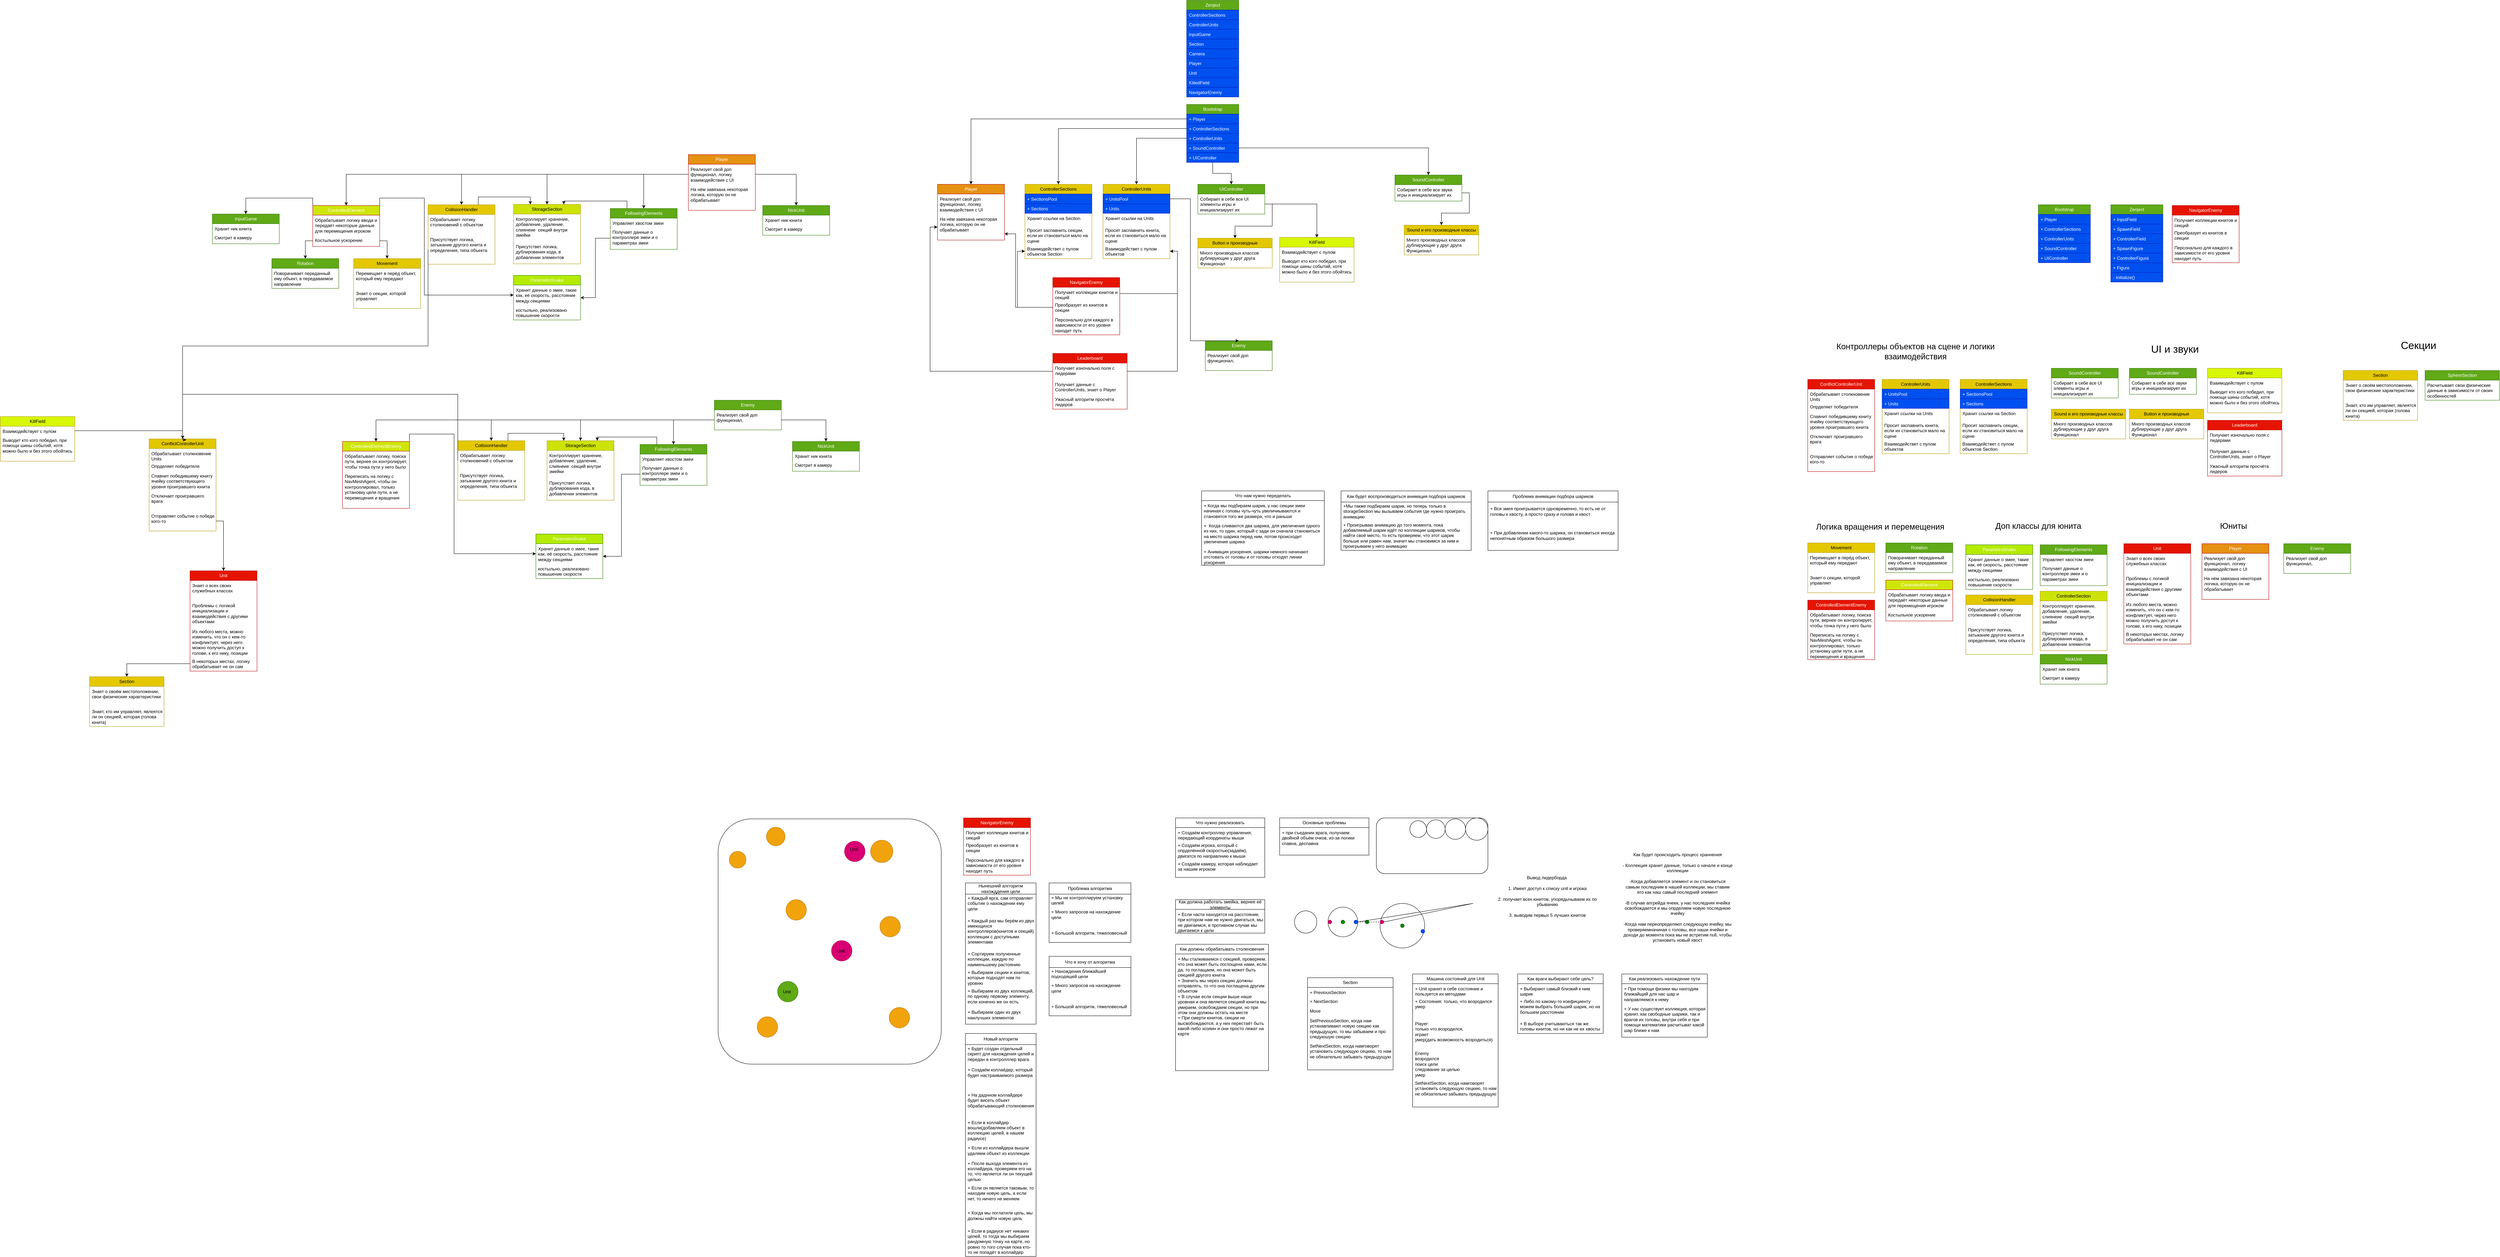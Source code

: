 <mxfile version="24.4.0" type="device">
  <diagram name="Page-1" id="6ilK39ksNj2KT9Sks7uC">
    <mxGraphModel dx="4834" dy="4144" grid="1" gridSize="10" guides="1" tooltips="1" connect="1" arrows="1" fold="1" page="1" pageScale="1" pageWidth="850" pageHeight="1100" math="0" shadow="0">
      <root>
        <mxCell id="0" />
        <mxCell id="1" parent="0" />
        <mxCell id="o35nTmQz4s1ocoGLp38L-1" value="Что нужно реализовать" style="swimlane;fontStyle=0;childLayout=stackLayout;horizontal=1;startSize=26;fillColor=none;horizontalStack=0;resizeParent=1;resizeParentMax=0;resizeLast=0;collapsible=1;marginBottom=0;whiteSpace=wrap;html=1;" parent="1" vertex="1">
          <mxGeometry y="-1100" width="240" height="160" as="geometry" />
        </mxCell>
        <mxCell id="o35nTmQz4s1ocoGLp38L-25" value="+ Создаём контроллер управления&lt;span style=&quot;background-color: initial;&quot;&gt;, передающий координаты мыши&lt;/span&gt;" style="text;strokeColor=none;fillColor=none;align=left;verticalAlign=top;spacingLeft=4;spacingRight=4;overflow=hidden;rotatable=0;points=[[0,0.5],[1,0.5]];portConstraint=eastwest;whiteSpace=wrap;html=1;" parent="o35nTmQz4s1ocoGLp38L-1" vertex="1">
          <mxGeometry y="26" width="240" height="34" as="geometry" />
        </mxCell>
        <mxCell id="o35nTmQz4s1ocoGLp38L-26" value="+ Создаём игрока, который с опрделённой скоростью(задаём), двигатся по направлнию к мыши" style="text;strokeColor=none;fillColor=none;align=left;verticalAlign=top;spacingLeft=4;spacingRight=4;overflow=hidden;rotatable=0;points=[[0,0.5],[1,0.5]];portConstraint=eastwest;whiteSpace=wrap;html=1;" parent="o35nTmQz4s1ocoGLp38L-1" vertex="1">
          <mxGeometry y="60" width="240" height="50" as="geometry" />
        </mxCell>
        <mxCell id="o35nTmQz4s1ocoGLp38L-27" value="+ Создаём камеру, которая наблюдает за нашим игроком" style="text;strokeColor=none;fillColor=none;align=left;verticalAlign=top;spacingLeft=4;spacingRight=4;overflow=hidden;rotatable=0;points=[[0,0.5],[1,0.5]];portConstraint=eastwest;whiteSpace=wrap;html=1;" parent="o35nTmQz4s1ocoGLp38L-1" vertex="1">
          <mxGeometry y="110" width="240" height="50" as="geometry" />
        </mxCell>
        <mxCell id="o35nTmQz4s1ocoGLp38L-9" value="Основные проблемы" style="swimlane;fontStyle=0;childLayout=stackLayout;horizontal=1;startSize=26;fillColor=none;horizontalStack=0;resizeParent=1;resizeParentMax=0;resizeLast=0;collapsible=1;marginBottom=0;whiteSpace=wrap;html=1;" parent="1" vertex="1">
          <mxGeometry x="280" y="-1100" width="240" height="100" as="geometry" />
        </mxCell>
        <mxCell id="o35nTmQz4s1ocoGLp38L-10" value="+ при съедании врага, получаем двойной объём очков, из-за логики спавна, деспавна" style="text;strokeColor=none;fillColor=none;align=left;verticalAlign=top;spacingLeft=4;spacingRight=4;overflow=hidden;rotatable=0;points=[[0,0.5],[1,0.5]];portConstraint=eastwest;whiteSpace=wrap;html=1;" parent="o35nTmQz4s1ocoGLp38L-9" vertex="1">
          <mxGeometry y="26" width="240" height="74" as="geometry" />
        </mxCell>
        <mxCell id="o35nTmQz4s1ocoGLp38L-23" value="Как должна работать змейка, вернее её элементы" style="swimlane;fontStyle=0;childLayout=stackLayout;horizontal=1;startSize=26;fillColor=none;horizontalStack=0;resizeParent=1;resizeParentMax=0;resizeLast=0;collapsible=1;marginBottom=0;whiteSpace=wrap;html=1;" parent="1" vertex="1">
          <mxGeometry y="-880" width="240" height="90" as="geometry" />
        </mxCell>
        <mxCell id="o35nTmQz4s1ocoGLp38L-24" value="+ Если части находятся на расстояние, при котором нам не нужно двигаться, мы не двигаемся, в противном случае мы двигаемся к цели" style="text;strokeColor=none;fillColor=none;align=left;verticalAlign=top;spacingLeft=4;spacingRight=4;overflow=hidden;rotatable=0;points=[[0,0.5],[1,0.5]];portConstraint=eastwest;whiteSpace=wrap;html=1;" parent="o35nTmQz4s1ocoGLp38L-23" vertex="1">
          <mxGeometry y="26" width="240" height="64" as="geometry" />
        </mxCell>
        <mxCell id="RLXHw8mBurTLIKT9N1X5-1" value="" style="ellipse;whiteSpace=wrap;html=1;" parent="1" vertex="1">
          <mxGeometry x="550" y="-870" width="120" height="120" as="geometry" />
        </mxCell>
        <mxCell id="RLXHw8mBurTLIKT9N1X5-2" value="" style="ellipse;whiteSpace=wrap;html=1;aspect=fixed;" parent="1" vertex="1">
          <mxGeometry x="410" y="-860" width="80" height="80" as="geometry" />
        </mxCell>
        <mxCell id="RLXHw8mBurTLIKT9N1X5-3" value="" style="ellipse;whiteSpace=wrap;html=1;aspect=fixed;" parent="1" vertex="1">
          <mxGeometry x="320" y="-850" width="60" height="60" as="geometry" />
        </mxCell>
        <mxCell id="RLXHw8mBurTLIKT9N1X5-4" value="" style="ellipse;whiteSpace=wrap;html=1;aspect=fixed;fillColor=#d80073;fontColor=#ffffff;strokeColor=#A50040;" parent="1" vertex="1">
          <mxGeometry x="550" y="-825" width="10" height="10" as="geometry" />
        </mxCell>
        <mxCell id="RLXHw8mBurTLIKT9N1X5-5" value="" style="ellipse;whiteSpace=wrap;html=1;aspect=fixed;fillColor=#0050ef;fontColor=#ffffff;strokeColor=#001DBC;" parent="1" vertex="1">
          <mxGeometry x="660" y="-800" width="10" height="10" as="geometry" />
        </mxCell>
        <mxCell id="RLXHw8mBurTLIKT9N1X5-6" value="" style="ellipse;whiteSpace=wrap;html=1;aspect=fixed;fillColor=#0050ef;fontColor=#ffffff;strokeColor=#001DBC;" parent="1" vertex="1">
          <mxGeometry x="480" y="-825" width="10" height="10" as="geometry" />
        </mxCell>
        <mxCell id="RLXHw8mBurTLIKT9N1X5-7" value="" style="ellipse;whiteSpace=wrap;html=1;aspect=fixed;fillColor=#d80073;fontColor=#ffffff;strokeColor=#A50040;" parent="1" vertex="1">
          <mxGeometry x="410" y="-825" width="10" height="10" as="geometry" />
        </mxCell>
        <mxCell id="RLXHw8mBurTLIKT9N1X5-8" value="" style="ellipse;whiteSpace=wrap;html=1;aspect=fixed;fillColor=#008a00;fontColor=#ffffff;strokeColor=#005700;" parent="1" vertex="1">
          <mxGeometry x="510" y="-825" width="10" height="10" as="geometry" />
        </mxCell>
        <mxCell id="RLXHw8mBurTLIKT9N1X5-9" value="" style="ellipse;whiteSpace=wrap;html=1;aspect=fixed;fillColor=#008a00;fontColor=#ffffff;strokeColor=#005700;" parent="1" vertex="1">
          <mxGeometry x="445" y="-825" width="10" height="10" as="geometry" />
        </mxCell>
        <mxCell id="RLXHw8mBurTLIKT9N1X5-10" value="" style="ellipse;whiteSpace=wrap;html=1;aspect=fixed;fillColor=#008a00;fontColor=#ffffff;strokeColor=#005700;" parent="1" vertex="1">
          <mxGeometry x="605" y="-815" width="10" height="10" as="geometry" />
        </mxCell>
        <mxCell id="RLXHw8mBurTLIKT9N1X5-11" value="" style="endArrow=none;html=1;rounded=0;entryX=1;entryY=0.5;entryDx=0;entryDy=0;" parent="1" target="RLXHw8mBurTLIKT9N1X5-4" edge="1">
          <mxGeometry width="50" height="50" relative="1" as="geometry">
            <mxPoint x="800" y="-870" as="sourcePoint" />
            <mxPoint x="540" y="-850" as="targetPoint" />
          </mxGeometry>
        </mxCell>
        <mxCell id="RLXHw8mBurTLIKT9N1X5-12" value="" style="endArrow=none;dashed=1;html=1;rounded=0;exitX=1;exitY=0.5;exitDx=0;exitDy=0;entryX=0;entryY=0.5;entryDx=0;entryDy=0;" parent="1" source="RLXHw8mBurTLIKT9N1X5-6" target="RLXHw8mBurTLIKT9N1X5-4" edge="1">
          <mxGeometry width="50" height="50" relative="1" as="geometry">
            <mxPoint x="590" y="-800" as="sourcePoint" />
            <mxPoint x="640" y="-850" as="targetPoint" />
          </mxGeometry>
        </mxCell>
        <mxCell id="RLXHw8mBurTLIKT9N1X5-13" value="" style="endArrow=none;html=1;rounded=0;exitX=1;exitY=0.5;exitDx=0;exitDy=0;" parent="1" source="RLXHw8mBurTLIKT9N1X5-2" edge="1">
          <mxGeometry width="50" height="50" relative="1" as="geometry">
            <mxPoint x="590" y="-800" as="sourcePoint" />
            <mxPoint x="800" y="-870" as="targetPoint" />
          </mxGeometry>
        </mxCell>
        <mxCell id="RLXHw8mBurTLIKT9N1X5-14" value="" style="rounded=1;whiteSpace=wrap;html=1;" parent="1" vertex="1">
          <mxGeometry x="540" y="-1100" width="300" height="150" as="geometry" />
        </mxCell>
        <mxCell id="RLXHw8mBurTLIKT9N1X5-15" value="" style="ellipse;whiteSpace=wrap;html=1;aspect=fixed;" parent="1" vertex="1">
          <mxGeometry x="780" y="-1100" width="60" height="60" as="geometry" />
        </mxCell>
        <mxCell id="RLXHw8mBurTLIKT9N1X5-16" value="" style="ellipse;whiteSpace=wrap;html=1;aspect=fixed;" parent="1" vertex="1">
          <mxGeometry x="675" y="-1095" width="50" height="50" as="geometry" />
        </mxCell>
        <mxCell id="RLXHw8mBurTLIKT9N1X5-17" value="" style="ellipse;whiteSpace=wrap;html=1;aspect=fixed;" parent="1" vertex="1">
          <mxGeometry x="725" y="-1097.5" width="55" height="55" as="geometry" />
        </mxCell>
        <mxCell id="RLXHw8mBurTLIKT9N1X5-18" value="" style="ellipse;whiteSpace=wrap;html=1;aspect=fixed;" parent="1" vertex="1">
          <mxGeometry x="630" y="-1092.5" width="45" height="45" as="geometry" />
        </mxCell>
        <mxCell id="YZh2mQiyHCvXwFm2wKaK-1" value="Как должны обрабатывать столкновения" style="swimlane;fontStyle=0;childLayout=stackLayout;horizontal=1;startSize=26;fillColor=none;horizontalStack=0;resizeParent=1;resizeParentMax=0;resizeLast=0;collapsible=1;marginBottom=0;whiteSpace=wrap;html=1;" parent="1" vertex="1">
          <mxGeometry y="-760" width="250" height="340" as="geometry" />
        </mxCell>
        <mxCell id="YZh2mQiyHCvXwFm2wKaK-2" value="+ Мы сталкиваемся с секцией, проверяем, что она может быть поглощена нами, если да, то поглащаем, но она может быть секцией другого юнита&lt;div&gt;+ Значить мы через секцию должны отправлять, то что она поглащена другим объектом&lt;/div&gt;&lt;div&gt;+ В случае если секции выше наше уровная и она является секцией юнита мы умираем, освобождаем секции, но при этом они должны остать на месте&lt;/div&gt;&lt;div&gt;+ При смерти юнитов, секции не высвобождаются, а у них перестаёт быть какой-либо хозяин и они просто лежат на карте&lt;/div&gt;" style="text;strokeColor=none;fillColor=none;align=left;verticalAlign=top;spacingLeft=4;spacingRight=4;overflow=hidden;rotatable=0;points=[[0,0.5],[1,0.5]];portConstraint=eastwest;whiteSpace=wrap;html=1;" parent="YZh2mQiyHCvXwFm2wKaK-1" vertex="1">
          <mxGeometry y="26" width="250" height="314" as="geometry" />
        </mxCell>
        <mxCell id="YZh2mQiyHCvXwFm2wKaK-6" value="Section" style="swimlane;fontStyle=0;childLayout=stackLayout;horizontal=1;startSize=26;fillColor=none;horizontalStack=0;resizeParent=1;resizeParentMax=0;resizeLast=0;collapsible=1;marginBottom=0;whiteSpace=wrap;html=1;" parent="1" vertex="1">
          <mxGeometry x="355" y="-670" width="230" height="248" as="geometry" />
        </mxCell>
        <mxCell id="YZh2mQiyHCvXwFm2wKaK-7" value="+ PreviousSection" style="text;strokeColor=none;fillColor=none;align=left;verticalAlign=top;spacingLeft=4;spacingRight=4;overflow=hidden;rotatable=0;points=[[0,0.5],[1,0.5]];portConstraint=eastwest;whiteSpace=wrap;html=1;" parent="YZh2mQiyHCvXwFm2wKaK-6" vertex="1">
          <mxGeometry y="26" width="230" height="24" as="geometry" />
        </mxCell>
        <mxCell id="YZh2mQiyHCvXwFm2wKaK-8" value="+ NextSection" style="text;strokeColor=none;fillColor=none;align=left;verticalAlign=top;spacingLeft=4;spacingRight=4;overflow=hidden;rotatable=0;points=[[0,0.5],[1,0.5]];portConstraint=eastwest;whiteSpace=wrap;html=1;" parent="YZh2mQiyHCvXwFm2wKaK-6" vertex="1">
          <mxGeometry y="50" width="230" height="26" as="geometry" />
        </mxCell>
        <mxCell id="YZh2mQiyHCvXwFm2wKaK-9" value="Move" style="text;strokeColor=none;fillColor=none;align=left;verticalAlign=top;spacingLeft=4;spacingRight=4;overflow=hidden;rotatable=0;points=[[0,0.5],[1,0.5]];portConstraint=eastwest;whiteSpace=wrap;html=1;" parent="YZh2mQiyHCvXwFm2wKaK-6" vertex="1">
          <mxGeometry y="76" width="230" height="26" as="geometry" />
        </mxCell>
        <mxCell id="YZh2mQiyHCvXwFm2wKaK-10" value="SetPreviousSection, когда нам устанавливают новую секцию как предыдущую, то мы забываем и про следуюшую секцию" style="text;strokeColor=none;fillColor=none;align=left;verticalAlign=top;spacingLeft=4;spacingRight=4;overflow=hidden;rotatable=0;points=[[0,0.5],[1,0.5]];portConstraint=eastwest;whiteSpace=wrap;html=1;" parent="YZh2mQiyHCvXwFm2wKaK-6" vertex="1">
          <mxGeometry y="102" width="230" height="68" as="geometry" />
        </mxCell>
        <mxCell id="YZh2mQiyHCvXwFm2wKaK-11" value="SetNextSection, когда намговорят установить следующую сецкию, то нам не обязательно забывать предыдущую" style="text;strokeColor=none;fillColor=none;align=left;verticalAlign=top;spacingLeft=4;spacingRight=4;overflow=hidden;rotatable=0;points=[[0,0.5],[1,0.5]];portConstraint=eastwest;whiteSpace=wrap;html=1;" parent="YZh2mQiyHCvXwFm2wKaK-6" vertex="1">
          <mxGeometry y="170" width="230" height="78" as="geometry" />
        </mxCell>
        <mxCell id="YZh2mQiyHCvXwFm2wKaK-12" value="Вывод лидерборда&amp;nbsp;&lt;div&gt;&lt;br&gt;&lt;/div&gt;&lt;div&gt;1. Имеет доступ к списку unit и игрока&lt;/div&gt;&lt;div&gt;&lt;br&gt;&lt;/div&gt;&lt;div&gt;2. получает всех юнитов, упорядычываем их по убыванию&lt;/div&gt;&lt;div&gt;&lt;br&gt;&lt;/div&gt;&lt;div&gt;3. выводим первых 5 лучших юнитов&lt;/div&gt;" style="text;html=1;align=center;verticalAlign=middle;whiteSpace=wrap;rounded=0;" parent="1" vertex="1">
          <mxGeometry x="850" y="-1097.5" width="300" height="417.5" as="geometry" />
        </mxCell>
        <mxCell id="YZh2mQiyHCvXwFm2wKaK-13" value="&lt;div&gt;Как будет происходить процесс храннения&lt;/div&gt;&lt;div&gt;&lt;br&gt;&lt;/div&gt;&lt;div&gt;- Коллекция хранит данные, только о начале и конце коллекции&lt;/div&gt;&lt;div&gt;&lt;br&gt;&lt;/div&gt;&lt;div&gt;-Когда добавляется элемент и он становиться самым последним в нашей коллекции, мы ставим его как наш самый последний элемент&lt;/div&gt;&lt;div&gt;&lt;br&gt;&lt;/div&gt;&lt;div&gt;-В случае апгрейда ячеек, у нас последняя ячейка освобождается и мы опрделяем новую последнюю ячейку&lt;/div&gt;&lt;div&gt;&lt;br&gt;&lt;/div&gt;&lt;div&gt;-Когда нам переопределяют следующую ячейку, мы проверяемначиная с головы, все наши ячейки и доходи до момента пока мы не встретим null, чтобы установить новый хвост&lt;/div&gt;" style="text;html=1;align=center;verticalAlign=middle;whiteSpace=wrap;rounded=0;" parent="1" vertex="1">
          <mxGeometry x="1200" y="-1097.5" width="300" height="423.75" as="geometry" />
        </mxCell>
        <mxCell id="bJMq_DwpuXEaJmJ7ODae-1" value="Машина состояний для Unit" style="swimlane;fontStyle=0;childLayout=stackLayout;horizontal=1;startSize=26;fillColor=none;horizontalStack=0;resizeParent=1;resizeParentMax=0;resizeLast=0;collapsible=1;marginBottom=0;whiteSpace=wrap;html=1;" parent="1" vertex="1">
          <mxGeometry x="637.5" y="-680" width="230" height="358" as="geometry" />
        </mxCell>
        <mxCell id="bJMq_DwpuXEaJmJ7ODae-2" value="+ Unit хранит в себе состояние и пользуется их методами" style="text;strokeColor=none;fillColor=none;align=left;verticalAlign=top;spacingLeft=4;spacingRight=4;overflow=hidden;rotatable=0;points=[[0,0.5],[1,0.5]];portConstraint=eastwest;whiteSpace=wrap;html=1;" parent="bJMq_DwpuXEaJmJ7ODae-1" vertex="1">
          <mxGeometry y="26" width="230" height="34" as="geometry" />
        </mxCell>
        <mxCell id="bJMq_DwpuXEaJmJ7ODae-3" value="+ Состояния: только, что возродился&lt;div&gt;умер&lt;/div&gt;" style="text;strokeColor=none;fillColor=none;align=left;verticalAlign=top;spacingLeft=4;spacingRight=4;overflow=hidden;rotatable=0;points=[[0,0.5],[1,0.5]];portConstraint=eastwest;whiteSpace=wrap;html=1;" parent="bJMq_DwpuXEaJmJ7ODae-1" vertex="1">
          <mxGeometry y="60" width="230" height="60" as="geometry" />
        </mxCell>
        <mxCell id="bJMq_DwpuXEaJmJ7ODae-4" value="Player:&lt;div&gt;только что возродился,&lt;/div&gt;&lt;div&gt;играет&lt;/div&gt;&lt;div&gt;умер(дать возможность возродиться)&lt;/div&gt;" style="text;strokeColor=none;fillColor=none;align=left;verticalAlign=top;spacingLeft=4;spacingRight=4;overflow=hidden;rotatable=0;points=[[0,0.5],[1,0.5]];portConstraint=eastwest;whiteSpace=wrap;html=1;" parent="bJMq_DwpuXEaJmJ7ODae-1" vertex="1">
          <mxGeometry y="120" width="230" height="80" as="geometry" />
        </mxCell>
        <mxCell id="bJMq_DwpuXEaJmJ7ODae-5" value="Enemy&lt;div&gt;возродился&lt;/div&gt;&lt;div&gt;поиск цели&lt;/div&gt;&lt;div&gt;следование за целью&lt;/div&gt;&lt;div&gt;умер&lt;/div&gt;" style="text;strokeColor=none;fillColor=none;align=left;verticalAlign=top;spacingLeft=4;spacingRight=4;overflow=hidden;rotatable=0;points=[[0,0.5],[1,0.5]];portConstraint=eastwest;whiteSpace=wrap;html=1;" parent="bJMq_DwpuXEaJmJ7ODae-1" vertex="1">
          <mxGeometry y="200" width="230" height="80" as="geometry" />
        </mxCell>
        <mxCell id="bJMq_DwpuXEaJmJ7ODae-6" value="SetNextSection, когда намговорят установить следующую сецкию, то нам не обязательно забывать предыдущую" style="text;strokeColor=none;fillColor=none;align=left;verticalAlign=top;spacingLeft=4;spacingRight=4;overflow=hidden;rotatable=0;points=[[0,0.5],[1,0.5]];portConstraint=eastwest;whiteSpace=wrap;html=1;" parent="bJMq_DwpuXEaJmJ7ODae-1" vertex="1">
          <mxGeometry y="280" width="230" height="78" as="geometry" />
        </mxCell>
        <mxCell id="bJMq_DwpuXEaJmJ7ODae-7" value="Как враги выбирают себе цель?" style="swimlane;fontStyle=0;childLayout=stackLayout;horizontal=1;startSize=26;fillColor=none;horizontalStack=0;resizeParent=1;resizeParentMax=0;resizeLast=0;collapsible=1;marginBottom=0;whiteSpace=wrap;html=1;" parent="1" vertex="1">
          <mxGeometry x="920" y="-680" width="230" height="160" as="geometry" />
        </mxCell>
        <mxCell id="bJMq_DwpuXEaJmJ7ODae-8" value="+ Выбирают самый близкий к ним шарик" style="text;strokeColor=none;fillColor=none;align=left;verticalAlign=top;spacingLeft=4;spacingRight=4;overflow=hidden;rotatable=0;points=[[0,0.5],[1,0.5]];portConstraint=eastwest;whiteSpace=wrap;html=1;" parent="bJMq_DwpuXEaJmJ7ODae-7" vertex="1">
          <mxGeometry y="26" width="230" height="34" as="geometry" />
        </mxCell>
        <mxCell id="bJMq_DwpuXEaJmJ7ODae-9" value="+ Либо по какому-то коефициенту можем выбрать больший шарик, но на большем расстоянии" style="text;strokeColor=none;fillColor=none;align=left;verticalAlign=top;spacingLeft=4;spacingRight=4;overflow=hidden;rotatable=0;points=[[0,0.5],[1,0.5]];portConstraint=eastwest;whiteSpace=wrap;html=1;" parent="bJMq_DwpuXEaJmJ7ODae-7" vertex="1">
          <mxGeometry y="60" width="230" height="60" as="geometry" />
        </mxCell>
        <mxCell id="bJMq_DwpuXEaJmJ7ODae-10" value="+ В выборе учитываються так же головы юнитов, но ни как не их хвосты" style="text;strokeColor=none;fillColor=none;align=left;verticalAlign=top;spacingLeft=4;spacingRight=4;overflow=hidden;rotatable=0;points=[[0,0.5],[1,0.5]];portConstraint=eastwest;whiteSpace=wrap;html=1;" parent="bJMq_DwpuXEaJmJ7ODae-7" vertex="1">
          <mxGeometry y="120" width="230" height="40" as="geometry" />
        </mxCell>
        <mxCell id="bJMq_DwpuXEaJmJ7ODae-13" value="Как реализовать нахождение пути" style="swimlane;fontStyle=0;childLayout=stackLayout;horizontal=1;startSize=26;fillColor=none;horizontalStack=0;resizeParent=1;resizeParentMax=0;resizeLast=0;collapsible=1;marginBottom=0;whiteSpace=wrap;html=1;" parent="1" vertex="1">
          <mxGeometry x="1200" y="-680" width="230" height="170" as="geometry" />
        </mxCell>
        <mxCell id="bJMq_DwpuXEaJmJ7ODae-14" value="+ При помощи физики мы нахгодим ближайщий для нас шар и направляемся к нему" style="text;strokeColor=none;fillColor=none;align=left;verticalAlign=top;spacingLeft=4;spacingRight=4;overflow=hidden;rotatable=0;points=[[0,0.5],[1,0.5]];portConstraint=eastwest;whiteSpace=wrap;html=1;" parent="bJMq_DwpuXEaJmJ7ODae-13" vertex="1">
          <mxGeometry y="26" width="230" height="54" as="geometry" />
        </mxCell>
        <mxCell id="bJMq_DwpuXEaJmJ7ODae-15" value="+ У нас существует коллекция, которая хранит, как свободные шарики, так и врагов их головы, внутри себя и при помощи математики расчитыват какой шар ближе к нам" style="text;strokeColor=none;fillColor=none;align=left;verticalAlign=top;spacingLeft=4;spacingRight=4;overflow=hidden;rotatable=0;points=[[0,0.5],[1,0.5]];portConstraint=eastwest;whiteSpace=wrap;html=1;" parent="bJMq_DwpuXEaJmJ7ODae-13" vertex="1">
          <mxGeometry y="80" width="230" height="90" as="geometry" />
        </mxCell>
        <mxCell id="eBAXqZQzckK9jQEUbmt5-53" value="Bootstrap" style="swimlane;fontStyle=0;childLayout=stackLayout;horizontal=1;startSize=26;fillColor=#60a917;horizontalStack=0;resizeParent=1;resizeParentMax=0;resizeLast=0;collapsible=1;marginBottom=0;whiteSpace=wrap;html=1;fontColor=#ffffff;strokeColor=#2D7600;" parent="1" vertex="1">
          <mxGeometry x="2320" y="-2750" width="140" height="156" as="geometry" />
        </mxCell>
        <mxCell id="eBAXqZQzckK9jQEUbmt5-54" value="+ Player" style="text;strokeColor=#001DBC;fillColor=#0050ef;align=left;verticalAlign=top;spacingLeft=4;spacingRight=4;overflow=hidden;rotatable=0;points=[[0,0.5],[1,0.5]];portConstraint=eastwest;whiteSpace=wrap;html=1;fontColor=#ffffff;" parent="eBAXqZQzckK9jQEUbmt5-53" vertex="1">
          <mxGeometry y="26" width="140" height="26" as="geometry" />
        </mxCell>
        <mxCell id="eBAXqZQzckK9jQEUbmt5-55" value="+ ControllerSections" style="text;strokeColor=#001DBC;fillColor=#0050ef;align=left;verticalAlign=top;spacingLeft=4;spacingRight=4;overflow=hidden;rotatable=0;points=[[0,0.5],[1,0.5]];portConstraint=eastwest;whiteSpace=wrap;html=1;fontColor=#ffffff;" parent="eBAXqZQzckK9jQEUbmt5-53" vertex="1">
          <mxGeometry y="52" width="140" height="26" as="geometry" />
        </mxCell>
        <mxCell id="eBAXqZQzckK9jQEUbmt5-56" value="+ ControllerUnits&lt;div&gt;&lt;br&gt;&lt;/div&gt;" style="text;strokeColor=#001DBC;fillColor=#0050ef;align=left;verticalAlign=top;spacingLeft=4;spacingRight=4;overflow=hidden;rotatable=0;points=[[0,0.5],[1,0.5]];portConstraint=eastwest;whiteSpace=wrap;html=1;fontColor=#ffffff;" parent="eBAXqZQzckK9jQEUbmt5-53" vertex="1">
          <mxGeometry y="78" width="140" height="26" as="geometry" />
        </mxCell>
        <mxCell id="eBAXqZQzckK9jQEUbmt5-57" value="+ SoundController" style="text;strokeColor=#001DBC;fillColor=#0050ef;align=left;verticalAlign=top;spacingLeft=4;spacingRight=4;overflow=hidden;rotatable=0;points=[[0,0.5],[1,0.5]];portConstraint=eastwest;whiteSpace=wrap;html=1;fontColor=#ffffff;" parent="eBAXqZQzckK9jQEUbmt5-53" vertex="1">
          <mxGeometry y="104" width="140" height="26" as="geometry" />
        </mxCell>
        <mxCell id="eBAXqZQzckK9jQEUbmt5-58" value="+ UIController&lt;div&gt;&lt;br&gt;&lt;/div&gt;" style="text;strokeColor=#001DBC;fillColor=#0050ef;align=left;verticalAlign=top;spacingLeft=4;spacingRight=4;overflow=hidden;rotatable=0;points=[[0,0.5],[1,0.5]];portConstraint=eastwest;whiteSpace=wrap;html=1;fontColor=#ffffff;" parent="eBAXqZQzckK9jQEUbmt5-53" vertex="1">
          <mxGeometry y="130" width="140" height="26" as="geometry" />
        </mxCell>
        <mxCell id="eBAXqZQzckK9jQEUbmt5-103" value="Zenject" style="swimlane;fontStyle=0;childLayout=stackLayout;horizontal=1;startSize=26;fillColor=#60a917;horizontalStack=0;resizeParent=1;resizeParentMax=0;resizeLast=0;collapsible=1;marginBottom=0;whiteSpace=wrap;html=1;fontColor=#ffffff;strokeColor=#2D7600;" parent="1" vertex="1">
          <mxGeometry x="2515" y="-2750" width="140" height="208" as="geometry" />
        </mxCell>
        <mxCell id="eBAXqZQzckK9jQEUbmt5-104" value="+ InputField" style="text;strokeColor=#001DBC;fillColor=#0050ef;align=left;verticalAlign=top;spacingLeft=4;spacingRight=4;overflow=hidden;rotatable=0;points=[[0,0.5],[1,0.5]];portConstraint=eastwest;whiteSpace=wrap;html=1;fontColor=#ffffff;" parent="eBAXqZQzckK9jQEUbmt5-103" vertex="1">
          <mxGeometry y="26" width="140" height="26" as="geometry" />
        </mxCell>
        <mxCell id="eBAXqZQzckK9jQEUbmt5-105" value="+ SpawnField" style="text;strokeColor=#001DBC;fillColor=#0050ef;align=left;verticalAlign=top;spacingLeft=4;spacingRight=4;overflow=hidden;rotatable=0;points=[[0,0.5],[1,0.5]];portConstraint=eastwest;whiteSpace=wrap;html=1;fontColor=#ffffff;" parent="eBAXqZQzckK9jQEUbmt5-103" vertex="1">
          <mxGeometry y="52" width="140" height="26" as="geometry" />
        </mxCell>
        <mxCell id="eBAXqZQzckK9jQEUbmt5-106" value="+ ControllerField" style="text;strokeColor=#001DBC;fillColor=#0050ef;align=left;verticalAlign=top;spacingLeft=4;spacingRight=4;overflow=hidden;rotatable=0;points=[[0,0.5],[1,0.5]];portConstraint=eastwest;whiteSpace=wrap;html=1;fontColor=#ffffff;" parent="eBAXqZQzckK9jQEUbmt5-103" vertex="1">
          <mxGeometry y="78" width="140" height="26" as="geometry" />
        </mxCell>
        <mxCell id="eBAXqZQzckK9jQEUbmt5-107" value="+ SpawnFigure" style="text;strokeColor=#001DBC;fillColor=#0050ef;align=left;verticalAlign=top;spacingLeft=4;spacingRight=4;overflow=hidden;rotatable=0;points=[[0,0.5],[1,0.5]];portConstraint=eastwest;whiteSpace=wrap;html=1;fontColor=#ffffff;" parent="eBAXqZQzckK9jQEUbmt5-103" vertex="1">
          <mxGeometry y="104" width="140" height="26" as="geometry" />
        </mxCell>
        <mxCell id="eBAXqZQzckK9jQEUbmt5-108" value="+ ControllerFigure" style="text;strokeColor=#001DBC;fillColor=#0050ef;align=left;verticalAlign=top;spacingLeft=4;spacingRight=4;overflow=hidden;rotatable=0;points=[[0,0.5],[1,0.5]];portConstraint=eastwest;whiteSpace=wrap;html=1;fontColor=#ffffff;" parent="eBAXqZQzckK9jQEUbmt5-103" vertex="1">
          <mxGeometry y="130" width="140" height="26" as="geometry" />
        </mxCell>
        <mxCell id="eBAXqZQzckK9jQEUbmt5-109" value="+ Figure" style="text;strokeColor=#001DBC;fillColor=#0050ef;align=left;verticalAlign=top;spacingLeft=4;spacingRight=4;overflow=hidden;rotatable=0;points=[[0,0.5],[1,0.5]];portConstraint=eastwest;whiteSpace=wrap;html=1;fontColor=#ffffff;" parent="eBAXqZQzckK9jQEUbmt5-103" vertex="1">
          <mxGeometry y="156" width="140" height="26" as="geometry" />
        </mxCell>
        <mxCell id="eBAXqZQzckK9jQEUbmt5-110" value="- Initialize()" style="text;strokeColor=#001DBC;fillColor=#0050ef;align=left;verticalAlign=top;spacingLeft=4;spacingRight=4;overflow=hidden;rotatable=0;points=[[0,0.5],[1,0.5]];portConstraint=eastwest;whiteSpace=wrap;html=1;fontColor=#ffffff;" parent="eBAXqZQzckK9jQEUbmt5-103" vertex="1">
          <mxGeometry y="182" width="140" height="26" as="geometry" />
        </mxCell>
        <mxCell id="eBAXqZQzckK9jQEUbmt5-111" value="ControllerSections" style="swimlane;fontStyle=0;childLayout=stackLayout;horizontal=1;startSize=26;fillColor=#e3c800;horizontalStack=0;resizeParent=1;resizeParentMax=0;resizeLast=0;collapsible=1;marginBottom=0;whiteSpace=wrap;html=1;fontColor=#000000;strokeColor=#B09500;" parent="1" vertex="1">
          <mxGeometry x="2110" y="-2280" width="180" height="200" as="geometry" />
        </mxCell>
        <mxCell id="eBAXqZQzckK9jQEUbmt5-112" value="+ SectionsPool" style="text;strokeColor=#001DBC;fillColor=#0050ef;align=left;verticalAlign=top;spacingLeft=4;spacingRight=4;overflow=hidden;rotatable=0;points=[[0,0.5],[1,0.5]];portConstraint=eastwest;whiteSpace=wrap;html=1;fontColor=#ffffff;" parent="eBAXqZQzckK9jQEUbmt5-111" vertex="1">
          <mxGeometry y="26" width="180" height="26" as="geometry" />
        </mxCell>
        <mxCell id="eBAXqZQzckK9jQEUbmt5-113" value="+ Sections" style="text;strokeColor=#001DBC;fillColor=#0050ef;align=left;verticalAlign=top;spacingLeft=4;spacingRight=4;overflow=hidden;rotatable=0;points=[[0,0.5],[1,0.5]];portConstraint=eastwest;whiteSpace=wrap;html=1;fontColor=#ffffff;" parent="eBAXqZQzckK9jQEUbmt5-111" vertex="1">
          <mxGeometry y="52" width="180" height="26" as="geometry" />
        </mxCell>
        <mxCell id="eBAXqZQzckK9jQEUbmt5-114" value="Хранит ссылки на Section" style="text;align=left;verticalAlign=top;spacingLeft=4;spacingRight=4;overflow=hidden;rotatable=0;points=[[0,0.5],[1,0.5]];portConstraint=eastwest;whiteSpace=wrap;html=1;" parent="eBAXqZQzckK9jQEUbmt5-111" vertex="1">
          <mxGeometry y="78" width="180" height="32" as="geometry" />
        </mxCell>
        <mxCell id="eBAXqZQzckK9jQEUbmt5-115" value="Просит заспавнить секции, если их становиться мало на сцене" style="text;align=left;verticalAlign=top;spacingLeft=4;spacingRight=4;overflow=hidden;rotatable=0;points=[[0,0.5],[1,0.5]];portConstraint=eastwest;whiteSpace=wrap;html=1;" parent="eBAXqZQzckK9jQEUbmt5-111" vertex="1">
          <mxGeometry y="110" width="180" height="50" as="geometry" />
        </mxCell>
        <mxCell id="eBAXqZQzckK9jQEUbmt5-116" value="Взаимодействет с пулом объектов Section" style="text;align=left;verticalAlign=top;spacingLeft=4;spacingRight=4;overflow=hidden;rotatable=0;points=[[0,0.5],[1,0.5]];portConstraint=eastwest;whiteSpace=wrap;html=1;" parent="eBAXqZQzckK9jQEUbmt5-111" vertex="1">
          <mxGeometry y="160" width="180" height="40" as="geometry" />
        </mxCell>
        <mxCell id="eBAXqZQzckK9jQEUbmt5-117" value="ControllerUnits" style="swimlane;fontStyle=0;childLayout=stackLayout;horizontal=1;startSize=26;fillColor=#e3c800;horizontalStack=0;resizeParent=1;resizeParentMax=0;resizeLast=0;collapsible=1;marginBottom=0;whiteSpace=wrap;html=1;fontColor=#000000;strokeColor=#B09500;" parent="1" vertex="1">
          <mxGeometry x="1900" y="-2280" width="180" height="200" as="geometry" />
        </mxCell>
        <mxCell id="eBAXqZQzckK9jQEUbmt5-118" value="+ UnitsPool" style="text;strokeColor=#001DBC;fillColor=#0050ef;align=left;verticalAlign=top;spacingLeft=4;spacingRight=4;overflow=hidden;rotatable=0;points=[[0,0.5],[1,0.5]];portConstraint=eastwest;whiteSpace=wrap;html=1;fontColor=#ffffff;" parent="eBAXqZQzckK9jQEUbmt5-117" vertex="1">
          <mxGeometry y="26" width="180" height="26" as="geometry" />
        </mxCell>
        <mxCell id="eBAXqZQzckK9jQEUbmt5-119" value="+ Units" style="text;strokeColor=#001DBC;fillColor=#0050ef;align=left;verticalAlign=top;spacingLeft=4;spacingRight=4;overflow=hidden;rotatable=0;points=[[0,0.5],[1,0.5]];portConstraint=eastwest;whiteSpace=wrap;html=1;fontColor=#ffffff;" parent="eBAXqZQzckK9jQEUbmt5-117" vertex="1">
          <mxGeometry y="52" width="180" height="26" as="geometry" />
        </mxCell>
        <mxCell id="eBAXqZQzckK9jQEUbmt5-120" value="Хранит ссылки на Units" style="text;align=left;verticalAlign=top;spacingLeft=4;spacingRight=4;overflow=hidden;rotatable=0;points=[[0,0.5],[1,0.5]];portConstraint=eastwest;whiteSpace=wrap;html=1;" parent="eBAXqZQzckK9jQEUbmt5-117" vertex="1">
          <mxGeometry y="78" width="180" height="32" as="geometry" />
        </mxCell>
        <mxCell id="eBAXqZQzckK9jQEUbmt5-121" value="Просит заспавнить юнита, если их становиться мало на сцене" style="text;align=left;verticalAlign=top;spacingLeft=4;spacingRight=4;overflow=hidden;rotatable=0;points=[[0,0.5],[1,0.5]];portConstraint=eastwest;whiteSpace=wrap;html=1;" parent="eBAXqZQzckK9jQEUbmt5-117" vertex="1">
          <mxGeometry y="110" width="180" height="50" as="geometry" />
        </mxCell>
        <mxCell id="eBAXqZQzckK9jQEUbmt5-122" value="Взаимодействет с пулом объектов" style="text;align=left;verticalAlign=top;spacingLeft=4;spacingRight=4;overflow=hidden;rotatable=0;points=[[0,0.5],[1,0.5]];portConstraint=eastwest;whiteSpace=wrap;html=1;" parent="eBAXqZQzckK9jQEUbmt5-117" vertex="1">
          <mxGeometry y="160" width="180" height="40" as="geometry" />
        </mxCell>
        <mxCell id="eBAXqZQzckK9jQEUbmt5-123" value="ConflictControllerUnit" style="swimlane;fontStyle=0;childLayout=stackLayout;horizontal=1;startSize=26;fillColor=#e51400;horizontalStack=0;resizeParent=1;resizeParentMax=0;resizeLast=0;collapsible=1;marginBottom=0;whiteSpace=wrap;html=1;fontColor=#ffffff;strokeColor=#B20000;" parent="1" vertex="1">
          <mxGeometry x="1700" y="-2280" width="180" height="248" as="geometry" />
        </mxCell>
        <mxCell id="eBAXqZQzckK9jQEUbmt5-124" value="Обрабатывает столкновение Units" style="text;align=left;verticalAlign=top;spacingLeft=4;spacingRight=4;overflow=hidden;rotatable=0;points=[[0,0.5],[1,0.5]];portConstraint=eastwest;whiteSpace=wrap;html=1;" parent="eBAXqZQzckK9jQEUbmt5-123" vertex="1">
          <mxGeometry y="26" width="180" height="34" as="geometry" />
        </mxCell>
        <mxCell id="eBAXqZQzckK9jQEUbmt5-125" value="Опрделяет победителя" style="text;align=left;verticalAlign=top;spacingLeft=4;spacingRight=4;overflow=hidden;rotatable=0;points=[[0,0.5],[1,0.5]];portConstraint=eastwest;whiteSpace=wrap;html=1;" parent="eBAXqZQzckK9jQEUbmt5-123" vertex="1">
          <mxGeometry y="60" width="180" height="26" as="geometry" />
        </mxCell>
        <mxCell id="eBAXqZQzckK9jQEUbmt5-126" value="Спавнит победившему юниту ячейку соответствующего уровня проигравшего юнита" style="text;align=left;verticalAlign=top;spacingLeft=4;spacingRight=4;overflow=hidden;rotatable=0;points=[[0,0.5],[1,0.5]];portConstraint=eastwest;whiteSpace=wrap;html=1;" parent="eBAXqZQzckK9jQEUbmt5-123" vertex="1">
          <mxGeometry y="86" width="180" height="54" as="geometry" />
        </mxCell>
        <mxCell id="eBAXqZQzckK9jQEUbmt5-129" value="Отключает проигравшего врага" style="text;align=left;verticalAlign=top;spacingLeft=4;spacingRight=4;overflow=hidden;rotatable=0;points=[[0,0.5],[1,0.5]];portConstraint=eastwest;whiteSpace=wrap;html=1;" parent="eBAXqZQzckK9jQEUbmt5-123" vertex="1">
          <mxGeometry y="140" width="180" height="54" as="geometry" />
        </mxCell>
        <mxCell id="eBAXqZQzckK9jQEUbmt5-135" value="Отправляет событие о победе кого-то" style="text;align=left;verticalAlign=top;spacingLeft=4;spacingRight=4;overflow=hidden;rotatable=0;points=[[0,0.5],[1,0.5]];portConstraint=eastwest;whiteSpace=wrap;html=1;" parent="eBAXqZQzckK9jQEUbmt5-123" vertex="1">
          <mxGeometry y="194" width="180" height="54" as="geometry" />
        </mxCell>
        <mxCell id="eBAXqZQzckK9jQEUbmt5-136" value="NavigatorEnemy" style="swimlane;fontStyle=0;childLayout=stackLayout;horizontal=1;startSize=26;fillColor=#e51400;horizontalStack=0;resizeParent=1;resizeParentMax=0;resizeLast=0;collapsible=1;marginBottom=0;whiteSpace=wrap;html=1;fontColor=#ffffff;strokeColor=#B20000;" parent="1" vertex="1">
          <mxGeometry x="2680" y="-2748" width="180" height="154" as="geometry" />
        </mxCell>
        <mxCell id="eBAXqZQzckK9jQEUbmt5-137" value="Получает коллекции юнитов и секций" style="text;align=left;verticalAlign=top;spacingLeft=4;spacingRight=4;overflow=hidden;rotatable=0;points=[[0,0.5],[1,0.5]];portConstraint=eastwest;whiteSpace=wrap;html=1;" parent="eBAXqZQzckK9jQEUbmt5-136" vertex="1">
          <mxGeometry y="26" width="180" height="34" as="geometry" />
        </mxCell>
        <mxCell id="eBAXqZQzckK9jQEUbmt5-138" value="Преобразует из юнитов в секции" style="text;align=left;verticalAlign=top;spacingLeft=4;spacingRight=4;overflow=hidden;rotatable=0;points=[[0,0.5],[1,0.5]];portConstraint=eastwest;whiteSpace=wrap;html=1;" parent="eBAXqZQzckK9jQEUbmt5-136" vertex="1">
          <mxGeometry y="60" width="180" height="40" as="geometry" />
        </mxCell>
        <mxCell id="eBAXqZQzckK9jQEUbmt5-139" value="Персонально для каждого в зависимости от его уровня находит путь" style="text;align=left;verticalAlign=top;spacingLeft=4;spacingRight=4;overflow=hidden;rotatable=0;points=[[0,0.5],[1,0.5]];portConstraint=eastwest;whiteSpace=wrap;html=1;" parent="eBAXqZQzckK9jQEUbmt5-136" vertex="1">
          <mxGeometry y="100" width="180" height="54" as="geometry" />
        </mxCell>
        <mxCell id="eBAXqZQzckK9jQEUbmt5-142" value="SoundController" style="swimlane;fontStyle=0;childLayout=stackLayout;horizontal=1;startSize=26;fillColor=#60a917;horizontalStack=0;resizeParent=1;resizeParentMax=0;resizeLast=0;collapsible=1;marginBottom=0;whiteSpace=wrap;html=1;fontColor=#ffffff;strokeColor=#2D7600;" parent="1" vertex="1">
          <mxGeometry x="2565" y="-2310" width="180" height="70" as="geometry" />
        </mxCell>
        <mxCell id="eBAXqZQzckK9jQEUbmt5-143" value="Собирает в себе все звуки игры и инициализирует их" style="text;align=left;verticalAlign=top;spacingLeft=4;spacingRight=4;overflow=hidden;rotatable=0;points=[[0,0.5],[1,0.5]];portConstraint=eastwest;whiteSpace=wrap;html=1;" parent="eBAXqZQzckK9jQEUbmt5-142" vertex="1">
          <mxGeometry y="26" width="180" height="44" as="geometry" />
        </mxCell>
        <mxCell id="eBAXqZQzckK9jQEUbmt5-146" value="SoundController" style="swimlane;fontStyle=0;childLayout=stackLayout;horizontal=1;startSize=26;fillColor=#60a917;horizontalStack=0;resizeParent=1;resizeParentMax=0;resizeLast=0;collapsible=1;marginBottom=0;whiteSpace=wrap;html=1;fontColor=#ffffff;strokeColor=#2D7600;" parent="1" vertex="1">
          <mxGeometry x="2355" y="-2310" width="180" height="80" as="geometry" />
        </mxCell>
        <mxCell id="eBAXqZQzckK9jQEUbmt5-147" value="Собирает в себе все UI элементы игры и инициализирует их" style="text;align=left;verticalAlign=top;spacingLeft=4;spacingRight=4;overflow=hidden;rotatable=0;points=[[0,0.5],[1,0.5]];portConstraint=eastwest;whiteSpace=wrap;html=1;" parent="eBAXqZQzckK9jQEUbmt5-146" vertex="1">
          <mxGeometry y="26" width="180" height="54" as="geometry" />
        </mxCell>
        <mxCell id="eBAXqZQzckK9jQEUbmt5-148" value="Movement" style="swimlane;fontStyle=0;childLayout=stackLayout;horizontal=1;startSize=26;fillColor=#e3c800;horizontalStack=0;resizeParent=1;resizeParentMax=0;resizeLast=0;collapsible=1;marginBottom=0;whiteSpace=wrap;html=1;fontColor=#000000;strokeColor=#B09500;" parent="1" vertex="1">
          <mxGeometry x="1700" y="-1840" width="180" height="134" as="geometry" />
        </mxCell>
        <mxCell id="eBAXqZQzckK9jQEUbmt5-149" value="Перемещает в перёд объект, который ему передают" style="text;align=left;verticalAlign=top;spacingLeft=4;spacingRight=4;overflow=hidden;rotatable=0;points=[[0,0.5],[1,0.5]];portConstraint=eastwest;whiteSpace=wrap;html=1;" parent="eBAXqZQzckK9jQEUbmt5-148" vertex="1">
          <mxGeometry y="26" width="180" height="54" as="geometry" />
        </mxCell>
        <mxCell id="eBAXqZQzckK9jQEUbmt5-151" value="Знает о секции, которой управляет" style="text;align=left;verticalAlign=top;spacingLeft=4;spacingRight=4;overflow=hidden;rotatable=0;points=[[0,0.5],[1,0.5]];portConstraint=eastwest;whiteSpace=wrap;html=1;" parent="eBAXqZQzckK9jQEUbmt5-148" vertex="1">
          <mxGeometry y="80" width="180" height="54" as="geometry" />
        </mxCell>
        <mxCell id="eBAXqZQzckK9jQEUbmt5-152" value="Rotation" style="swimlane;fontStyle=0;childLayout=stackLayout;horizontal=1;startSize=26;fillColor=#60a917;horizontalStack=0;resizeParent=1;resizeParentMax=0;resizeLast=0;collapsible=1;marginBottom=0;whiteSpace=wrap;html=1;fontColor=#ffffff;strokeColor=#2D7600;" parent="1" vertex="1">
          <mxGeometry x="1910" y="-1840" width="180" height="80" as="geometry" />
        </mxCell>
        <mxCell id="eBAXqZQzckK9jQEUbmt5-153" value="Поворачивает переданный ему объект, в передаваемое направление" style="text;align=left;verticalAlign=top;spacingLeft=4;spacingRight=4;overflow=hidden;rotatable=0;points=[[0,0.5],[1,0.5]];portConstraint=eastwest;whiteSpace=wrap;html=1;" parent="eBAXqZQzckK9jQEUbmt5-152" vertex="1">
          <mxGeometry y="26" width="180" height="54" as="geometry" />
        </mxCell>
        <mxCell id="eBAXqZQzckK9jQEUbmt5-155" value="Section" style="swimlane;fontStyle=0;childLayout=stackLayout;horizontal=1;startSize=26;fillColor=#e3c800;horizontalStack=0;resizeParent=1;resizeParentMax=0;resizeLast=0;collapsible=1;marginBottom=0;whiteSpace=wrap;html=1;fontColor=#000000;strokeColor=#B09500;" parent="1" vertex="1">
          <mxGeometry x="3140" y="-2304" width="200" height="134" as="geometry" />
        </mxCell>
        <mxCell id="eBAXqZQzckK9jQEUbmt5-156" value="Знает о своём местоположении, свои физические характеристики" style="text;align=left;verticalAlign=top;spacingLeft=4;spacingRight=4;overflow=hidden;rotatable=0;points=[[0,0.5],[1,0.5]];portConstraint=eastwest;whiteSpace=wrap;html=1;" parent="eBAXqZQzckK9jQEUbmt5-155" vertex="1">
          <mxGeometry y="26" width="200" height="54" as="geometry" />
        </mxCell>
        <mxCell id="eBAXqZQzckK9jQEUbmt5-157" value="Знает, кто им управляет, явлеятся ли он секцией, которая (голова юнита)" style="text;align=left;verticalAlign=top;spacingLeft=4;spacingRight=4;overflow=hidden;rotatable=0;points=[[0,0.5],[1,0.5]];portConstraint=eastwest;whiteSpace=wrap;html=1;" parent="eBAXqZQzckK9jQEUbmt5-155" vertex="1">
          <mxGeometry y="80" width="200" height="54" as="geometry" />
        </mxCell>
        <mxCell id="eBAXqZQzckK9jQEUbmt5-158" value="SphereSection" style="swimlane;fontStyle=0;childLayout=stackLayout;horizontal=1;startSize=26;fillColor=#60a917;horizontalStack=0;resizeParent=1;resizeParentMax=0;resizeLast=0;collapsible=1;marginBottom=0;whiteSpace=wrap;html=1;fontColor=#ffffff;strokeColor=#2D7600;" parent="1" vertex="1">
          <mxGeometry x="3360" y="-2304" width="200" height="80" as="geometry" />
        </mxCell>
        <mxCell id="eBAXqZQzckK9jQEUbmt5-159" value="Расчитывает свои физические данные в зависимости от своих особенностей" style="text;align=left;verticalAlign=top;spacingLeft=4;spacingRight=4;overflow=hidden;rotatable=0;points=[[0,0.5],[1,0.5]];portConstraint=eastwest;whiteSpace=wrap;html=1;" parent="eBAXqZQzckK9jQEUbmt5-158" vertex="1">
          <mxGeometry y="26" width="200" height="54" as="geometry" />
        </mxCell>
        <mxCell id="eBAXqZQzckK9jQEUbmt5-161" value="Sound и его производные классы" style="swimlane;fontStyle=0;childLayout=stackLayout;horizontal=1;startSize=26;fillColor=#e3c800;horizontalStack=0;resizeParent=1;resizeParentMax=0;resizeLast=0;collapsible=1;marginBottom=0;whiteSpace=wrap;html=1;fontColor=#000000;strokeColor=#B09500;" parent="1" vertex="1">
          <mxGeometry x="2355" y="-2200" width="200" height="80" as="geometry" />
        </mxCell>
        <mxCell id="eBAXqZQzckK9jQEUbmt5-162" value="Много производных классов дублирующие у друг друга Функционал" style="text;align=left;verticalAlign=top;spacingLeft=4;spacingRight=4;overflow=hidden;rotatable=0;points=[[0,0.5],[1,0.5]];portConstraint=eastwest;whiteSpace=wrap;html=1;" parent="eBAXqZQzckK9jQEUbmt5-161" vertex="1">
          <mxGeometry y="26" width="200" height="54" as="geometry" />
        </mxCell>
        <mxCell id="eBAXqZQzckK9jQEUbmt5-163" value="Button и производные" style="swimlane;fontStyle=0;childLayout=stackLayout;horizontal=1;startSize=26;fillColor=#e3c800;horizontalStack=0;resizeParent=1;resizeParentMax=0;resizeLast=0;collapsible=1;marginBottom=0;whiteSpace=wrap;html=1;fontColor=#000000;strokeColor=#B09500;" parent="1" vertex="1">
          <mxGeometry x="2565" y="-2200" width="200" height="80" as="geometry" />
        </mxCell>
        <mxCell id="eBAXqZQzckK9jQEUbmt5-164" value="Много производных классов дублирующие у друг друга Функционал" style="text;align=left;verticalAlign=top;spacingLeft=4;spacingRight=4;overflow=hidden;rotatable=0;points=[[0,0.5],[1,0.5]];portConstraint=eastwest;whiteSpace=wrap;html=1;" parent="eBAXqZQzckK9jQEUbmt5-163" vertex="1">
          <mxGeometry y="26" width="200" height="54" as="geometry" />
        </mxCell>
        <mxCell id="eBAXqZQzckK9jQEUbmt5-165" value="KillField" style="swimlane;fontStyle=0;childLayout=stackLayout;horizontal=1;startSize=26;fillColor=#D7F705;horizontalStack=0;resizeParent=1;resizeParentMax=0;resizeLast=0;collapsible=1;marginBottom=0;whiteSpace=wrap;html=1;fontColor=#000000;strokeColor=#B09500;" parent="1" vertex="1">
          <mxGeometry x="2775" y="-2310" width="200" height="120" as="geometry" />
        </mxCell>
        <mxCell id="eBAXqZQzckK9jQEUbmt5-166" value="Взаимодействует с пулом" style="text;align=left;verticalAlign=top;spacingLeft=4;spacingRight=4;overflow=hidden;rotatable=0;points=[[0,0.5],[1,0.5]];portConstraint=eastwest;whiteSpace=wrap;html=1;" parent="eBAXqZQzckK9jQEUbmt5-165" vertex="1">
          <mxGeometry y="26" width="200" height="24" as="geometry" />
        </mxCell>
        <mxCell id="eBAXqZQzckK9jQEUbmt5-169" value="Выводит кто кого победил, при помощи шины событий, хотя можно было и без этого обойтись" style="text;align=left;verticalAlign=top;spacingLeft=4;spacingRight=4;overflow=hidden;rotatable=0;points=[[0,0.5],[1,0.5]];portConstraint=eastwest;whiteSpace=wrap;html=1;" parent="eBAXqZQzckK9jQEUbmt5-165" vertex="1">
          <mxGeometry y="50" width="200" height="70" as="geometry" />
        </mxCell>
        <mxCell id="eBAXqZQzckK9jQEUbmt5-170" value="Leaderboard" style="swimlane;fontStyle=0;childLayout=stackLayout;horizontal=1;startSize=26;fillColor=#e51400;horizontalStack=0;resizeParent=1;resizeParentMax=0;resizeLast=0;collapsible=1;marginBottom=0;whiteSpace=wrap;html=1;fontColor=#ffffff;strokeColor=#B20000;" parent="1" vertex="1">
          <mxGeometry x="2775" y="-2170" width="200" height="150" as="geometry" />
        </mxCell>
        <mxCell id="eBAXqZQzckK9jQEUbmt5-171" value="Получает изночально поля с лидерами" style="text;align=left;verticalAlign=top;spacingLeft=4;spacingRight=4;overflow=hidden;rotatable=0;points=[[0,0.5],[1,0.5]];portConstraint=eastwest;whiteSpace=wrap;html=1;" parent="eBAXqZQzckK9jQEUbmt5-170" vertex="1">
          <mxGeometry y="26" width="200" height="44" as="geometry" />
        </mxCell>
        <mxCell id="eBAXqZQzckK9jQEUbmt5-172" value="Получает данные с ControllerUnits, знает о Player" style="text;align=left;verticalAlign=top;spacingLeft=4;spacingRight=4;overflow=hidden;rotatable=0;points=[[0,0.5],[1,0.5]];portConstraint=eastwest;whiteSpace=wrap;html=1;" parent="eBAXqZQzckK9jQEUbmt5-170" vertex="1">
          <mxGeometry y="70" width="200" height="40" as="geometry" />
        </mxCell>
        <mxCell id="eBAXqZQzckK9jQEUbmt5-173" value="Ужасный алгоритм просчёта лидеров" style="text;align=left;verticalAlign=top;spacingLeft=4;spacingRight=4;overflow=hidden;rotatable=0;points=[[0,0.5],[1,0.5]];portConstraint=eastwest;whiteSpace=wrap;html=1;" parent="eBAXqZQzckK9jQEUbmt5-170" vertex="1">
          <mxGeometry y="110" width="200" height="40" as="geometry" />
        </mxCell>
        <mxCell id="eBAXqZQzckK9jQEUbmt5-174" value="Unit" style="swimlane;fontStyle=0;childLayout=stackLayout;horizontal=1;startSize=26;fillColor=#e51400;horizontalStack=0;resizeParent=1;resizeParentMax=0;resizeLast=0;collapsible=1;marginBottom=0;whiteSpace=wrap;html=1;fontColor=#ffffff;strokeColor=#B20000;" parent="1" vertex="1">
          <mxGeometry x="2550" y="-1838" width="180" height="270" as="geometry" />
        </mxCell>
        <mxCell id="eBAXqZQzckK9jQEUbmt5-175" value="Знает о всех своих служебных классах" style="text;align=left;verticalAlign=top;spacingLeft=4;spacingRight=4;overflow=hidden;rotatable=0;points=[[0,0.5],[1,0.5]];portConstraint=eastwest;whiteSpace=wrap;html=1;" parent="eBAXqZQzckK9jQEUbmt5-174" vertex="1">
          <mxGeometry y="26" width="180" height="54" as="geometry" />
        </mxCell>
        <mxCell id="eBAXqZQzckK9jQEUbmt5-176" value="Проблемы с логикой инициализации и взаимодействия с другими объектами" style="text;align=left;verticalAlign=top;spacingLeft=4;spacingRight=4;overflow=hidden;rotatable=0;points=[[0,0.5],[1,0.5]];portConstraint=eastwest;whiteSpace=wrap;html=1;" parent="eBAXqZQzckK9jQEUbmt5-174" vertex="1">
          <mxGeometry y="80" width="180" height="70" as="geometry" />
        </mxCell>
        <mxCell id="eBAXqZQzckK9jQEUbmt5-179" value="Из любого места, можно изменить, что он с кем-то конфликтует, через него можно получить доступ к голове, к его нику, позиции" style="text;align=left;verticalAlign=top;spacingLeft=4;spacingRight=4;overflow=hidden;rotatable=0;points=[[0,0.5],[1,0.5]];portConstraint=eastwest;whiteSpace=wrap;html=1;" parent="eBAXqZQzckK9jQEUbmt5-174" vertex="1">
          <mxGeometry y="150" width="180" height="80" as="geometry" />
        </mxCell>
        <mxCell id="eBAXqZQzckK9jQEUbmt5-180" value="В некоторых местах, логику обрабатывает не он сам" style="text;align=left;verticalAlign=top;spacingLeft=4;spacingRight=4;overflow=hidden;rotatable=0;points=[[0,0.5],[1,0.5]];portConstraint=eastwest;whiteSpace=wrap;html=1;" parent="eBAXqZQzckK9jQEUbmt5-174" vertex="1">
          <mxGeometry y="230" width="180" height="40" as="geometry" />
        </mxCell>
        <mxCell id="eBAXqZQzckK9jQEUbmt5-181" value="Player" style="swimlane;fontStyle=0;childLayout=stackLayout;horizontal=1;startSize=26;fillColor=#E59112;horizontalStack=0;resizeParent=1;resizeParentMax=0;resizeLast=0;collapsible=1;marginBottom=0;whiteSpace=wrap;html=1;fontColor=#ffffff;strokeColor=#B20000;" parent="1" vertex="1">
          <mxGeometry x="2760" y="-1838" width="180" height="150" as="geometry" />
        </mxCell>
        <mxCell id="eBAXqZQzckK9jQEUbmt5-182" value="Реализует свой доп функционал, логику взаимодействия с UI" style="text;align=left;verticalAlign=top;spacingLeft=4;spacingRight=4;overflow=hidden;rotatable=0;points=[[0,0.5],[1,0.5]];portConstraint=eastwest;whiteSpace=wrap;html=1;" parent="eBAXqZQzckK9jQEUbmt5-181" vertex="1">
          <mxGeometry y="26" width="180" height="54" as="geometry" />
        </mxCell>
        <mxCell id="eBAXqZQzckK9jQEUbmt5-183" value="На нём завязана некоторая логика, которую он не обрабатывает" style="text;align=left;verticalAlign=top;spacingLeft=4;spacingRight=4;overflow=hidden;rotatable=0;points=[[0,0.5],[1,0.5]];portConstraint=eastwest;whiteSpace=wrap;html=1;" parent="eBAXqZQzckK9jQEUbmt5-181" vertex="1">
          <mxGeometry y="80" width="180" height="70" as="geometry" />
        </mxCell>
        <mxCell id="eBAXqZQzckK9jQEUbmt5-186" value="ControlledElement" style="swimlane;fontStyle=0;childLayout=stackLayout;horizontal=1;startSize=26;fillColor=#CFE509;horizontalStack=0;resizeParent=1;resizeParentMax=0;resizeLast=0;collapsible=1;marginBottom=0;whiteSpace=wrap;html=1;fontColor=#ffffff;strokeColor=#B20000;" parent="1" vertex="1">
          <mxGeometry x="1910" y="-1740" width="180" height="110" as="geometry" />
        </mxCell>
        <mxCell id="eBAXqZQzckK9jQEUbmt5-187" value="Обрабатывает логику ввода и передаёт некоторые данные для перемещения игроком" style="text;align=left;verticalAlign=top;spacingLeft=4;spacingRight=4;overflow=hidden;rotatable=0;points=[[0,0.5],[1,0.5]];portConstraint=eastwest;whiteSpace=wrap;html=1;" parent="eBAXqZQzckK9jQEUbmt5-186" vertex="1">
          <mxGeometry y="26" width="180" height="54" as="geometry" />
        </mxCell>
        <mxCell id="eBAXqZQzckK9jQEUbmt5-188" value="Костыльное ускорение" style="text;align=left;verticalAlign=top;spacingLeft=4;spacingRight=4;overflow=hidden;rotatable=0;points=[[0,0.5],[1,0.5]];portConstraint=eastwest;whiteSpace=wrap;html=1;" parent="eBAXqZQzckK9jQEUbmt5-186" vertex="1">
          <mxGeometry y="80" width="180" height="30" as="geometry" />
        </mxCell>
        <mxCell id="eBAXqZQzckK9jQEUbmt5-189" value="ControlledElementEnemy" style="swimlane;fontStyle=0;childLayout=stackLayout;horizontal=1;startSize=26;fillColor=#e51400;horizontalStack=0;resizeParent=1;resizeParentMax=0;resizeLast=0;collapsible=1;marginBottom=0;whiteSpace=wrap;html=1;fontColor=#ffffff;strokeColor=#B20000;" parent="1" vertex="1">
          <mxGeometry x="1700" y="-1686" width="180" height="160" as="geometry" />
        </mxCell>
        <mxCell id="eBAXqZQzckK9jQEUbmt5-190" value="Обрабатывает логику, поиска пути, вернее он контролирует, чтобы точка пути у него было" style="text;align=left;verticalAlign=top;spacingLeft=4;spacingRight=4;overflow=hidden;rotatable=0;points=[[0,0.5],[1,0.5]];portConstraint=eastwest;whiteSpace=wrap;html=1;" parent="eBAXqZQzckK9jQEUbmt5-189" vertex="1">
          <mxGeometry y="26" width="180" height="54" as="geometry" />
        </mxCell>
        <mxCell id="eBAXqZQzckK9jQEUbmt5-191" value="Переписать на логику с NavMeshAgent, чтобы он контроллировал, только установку цели пути, а не перемещения и вращения" style="text;align=left;verticalAlign=top;spacingLeft=4;spacingRight=4;overflow=hidden;rotatable=0;points=[[0,0.5],[1,0.5]];portConstraint=eastwest;whiteSpace=wrap;html=1;" parent="eBAXqZQzckK9jQEUbmt5-189" vertex="1">
          <mxGeometry y="80" width="180" height="80" as="geometry" />
        </mxCell>
        <mxCell id="eBAXqZQzckK9jQEUbmt5-192" value="CollisionHandler" style="swimlane;fontStyle=0;childLayout=stackLayout;horizontal=1;startSize=26;fillColor=#e3c800;horizontalStack=0;resizeParent=1;resizeParentMax=0;resizeLast=0;collapsible=1;marginBottom=0;whiteSpace=wrap;html=1;fontColor=#000000;strokeColor=#B09500;" parent="1" vertex="1">
          <mxGeometry x="2125" y="-1700" width="180" height="160" as="geometry" />
        </mxCell>
        <mxCell id="eBAXqZQzckK9jQEUbmt5-193" value="Обрабатывает логику столкновений с объектом" style="text;align=left;verticalAlign=top;spacingLeft=4;spacingRight=4;overflow=hidden;rotatable=0;points=[[0,0.5],[1,0.5]];portConstraint=eastwest;whiteSpace=wrap;html=1;" parent="eBAXqZQzckK9jQEUbmt5-192" vertex="1">
          <mxGeometry y="26" width="180" height="54" as="geometry" />
        </mxCell>
        <mxCell id="eBAXqZQzckK9jQEUbmt5-194" value="Присутствует логика, затыкание другого юнита и определения, типа объекта" style="text;align=left;verticalAlign=top;spacingLeft=4;spacingRight=4;overflow=hidden;rotatable=0;points=[[0,0.5],[1,0.5]];portConstraint=eastwest;whiteSpace=wrap;html=1;" parent="eBAXqZQzckK9jQEUbmt5-192" vertex="1">
          <mxGeometry y="80" width="180" height="80" as="geometry" />
        </mxCell>
        <mxCell id="eBAXqZQzckK9jQEUbmt5-195" value="ControllerSection" style="swimlane;fontStyle=0;childLayout=stackLayout;horizontal=1;startSize=26;fillColor=#CDE307;horizontalStack=0;resizeParent=1;resizeParentMax=0;resizeLast=0;collapsible=1;marginBottom=0;whiteSpace=wrap;html=1;fontColor=#000000;strokeColor=#B09500;" parent="1" vertex="1">
          <mxGeometry x="2325" y="-1710" width="180" height="160" as="geometry" />
        </mxCell>
        <mxCell id="eBAXqZQzckK9jQEUbmt5-196" value="Контроллирует хранение, добавление, удаление, слиянеие&amp;nbsp; секций внутри змейки" style="text;align=left;verticalAlign=top;spacingLeft=4;spacingRight=4;overflow=hidden;rotatable=0;points=[[0,0.5],[1,0.5]];portConstraint=eastwest;whiteSpace=wrap;html=1;" parent="eBAXqZQzckK9jQEUbmt5-195" vertex="1">
          <mxGeometry y="26" width="180" height="74" as="geometry" />
        </mxCell>
        <mxCell id="eBAXqZQzckK9jQEUbmt5-198" value="Присутствет логика, дублирования кода, в добавлении элементов" style="text;align=left;verticalAlign=top;spacingLeft=4;spacingRight=4;overflow=hidden;rotatable=0;points=[[0,0.5],[1,0.5]];portConstraint=eastwest;whiteSpace=wrap;html=1;" parent="eBAXqZQzckK9jQEUbmt5-195" vertex="1">
          <mxGeometry y="100" width="180" height="60" as="geometry" />
        </mxCell>
        <mxCell id="eBAXqZQzckK9jQEUbmt5-199" value="FollowingElements" style="swimlane;fontStyle=0;childLayout=stackLayout;horizontal=1;startSize=26;fillColor=#60a917;horizontalStack=0;resizeParent=1;resizeParentMax=0;resizeLast=0;collapsible=1;marginBottom=0;whiteSpace=wrap;html=1;fontColor=#ffffff;strokeColor=#2D7600;" parent="1" vertex="1">
          <mxGeometry x="2325" y="-1835" width="180" height="110" as="geometry" />
        </mxCell>
        <mxCell id="eBAXqZQzckK9jQEUbmt5-200" value="Управляет хвостом змеи" style="text;align=left;verticalAlign=top;spacingLeft=4;spacingRight=4;overflow=hidden;rotatable=0;points=[[0,0.5],[1,0.5]];portConstraint=eastwest;whiteSpace=wrap;html=1;" parent="eBAXqZQzckK9jQEUbmt5-199" vertex="1">
          <mxGeometry y="26" width="180" height="24" as="geometry" />
        </mxCell>
        <mxCell id="eBAXqZQzckK9jQEUbmt5-201" value="Получает данные о контроллере змеи и о параметрах змеи" style="text;align=left;verticalAlign=top;spacingLeft=4;spacingRight=4;overflow=hidden;rotatable=0;points=[[0,0.5],[1,0.5]];portConstraint=eastwest;whiteSpace=wrap;html=1;" parent="eBAXqZQzckK9jQEUbmt5-199" vertex="1">
          <mxGeometry y="50" width="180" height="60" as="geometry" />
        </mxCell>
        <mxCell id="eBAXqZQzckK9jQEUbmt5-202" value="NickUnit" style="swimlane;fontStyle=0;childLayout=stackLayout;horizontal=1;startSize=26;fillColor=#60a917;horizontalStack=0;resizeParent=1;resizeParentMax=0;resizeLast=0;collapsible=1;marginBottom=0;whiteSpace=wrap;html=1;fontColor=#ffffff;strokeColor=#2D7600;" parent="1" vertex="1">
          <mxGeometry x="2325" y="-1540" width="180" height="80" as="geometry" />
        </mxCell>
        <mxCell id="eBAXqZQzckK9jQEUbmt5-203" value="Хранит ник юнита" style="text;align=left;verticalAlign=top;spacingLeft=4;spacingRight=4;overflow=hidden;rotatable=0;points=[[0,0.5],[1,0.5]];portConstraint=eastwest;whiteSpace=wrap;html=1;" parent="eBAXqZQzckK9jQEUbmt5-202" vertex="1">
          <mxGeometry y="26" width="180" height="24" as="geometry" />
        </mxCell>
        <mxCell id="eBAXqZQzckK9jQEUbmt5-204" value="Смотрит в камеру" style="text;align=left;verticalAlign=top;spacingLeft=4;spacingRight=4;overflow=hidden;rotatable=0;points=[[0,0.5],[1,0.5]];portConstraint=eastwest;whiteSpace=wrap;html=1;" parent="eBAXqZQzckK9jQEUbmt5-202" vertex="1">
          <mxGeometry y="50" width="180" height="30" as="geometry" />
        </mxCell>
        <mxCell id="eBAXqZQzckK9jQEUbmt5-205" value="ParametrsSnake" style="swimlane;fontStyle=0;childLayout=stackLayout;horizontal=1;startSize=26;fillColor=#B4EB00;horizontalStack=0;resizeParent=1;resizeParentMax=0;resizeLast=0;collapsible=1;marginBottom=0;whiteSpace=wrap;html=1;fontColor=#ffffff;strokeColor=#2D7600;" parent="1" vertex="1">
          <mxGeometry x="2125" y="-1835" width="180" height="120" as="geometry" />
        </mxCell>
        <mxCell id="eBAXqZQzckK9jQEUbmt5-206" value="Хранит данные о змее, такие как, её скорость, расстояние между секциями" style="text;align=left;verticalAlign=top;spacingLeft=4;spacingRight=4;overflow=hidden;rotatable=0;points=[[0,0.5],[1,0.5]];portConstraint=eastwest;whiteSpace=wrap;html=1;" parent="eBAXqZQzckK9jQEUbmt5-205" vertex="1">
          <mxGeometry y="26" width="180" height="54" as="geometry" />
        </mxCell>
        <mxCell id="eBAXqZQzckK9jQEUbmt5-207" value="костыльно, реализовано повышение скорости" style="text;align=left;verticalAlign=top;spacingLeft=4;spacingRight=4;overflow=hidden;rotatable=0;points=[[0,0.5],[1,0.5]];portConstraint=eastwest;whiteSpace=wrap;html=1;" parent="eBAXqZQzckK9jQEUbmt5-205" vertex="1">
          <mxGeometry y="80" width="180" height="40" as="geometry" />
        </mxCell>
        <mxCell id="eBAXqZQzckK9jQEUbmt5-210" value="&lt;font style=&quot;font-size: 28px;&quot;&gt;UI и звуки&lt;/font&gt;" style="text;html=1;align=center;verticalAlign=middle;whiteSpace=wrap;rounded=0;" parent="1" vertex="1">
          <mxGeometry x="2615" y="-2390" width="144.67" height="56" as="geometry" />
        </mxCell>
        <mxCell id="eBAXqZQzckK9jQEUbmt5-212" value="&lt;font style=&quot;font-size: 22px;&quot;&gt;Контроллеры объектов на сцене и логики взаимодействия&lt;/font&gt;" style="text;html=1;align=center;verticalAlign=middle;whiteSpace=wrap;rounded=0;" parent="1" vertex="1">
          <mxGeometry x="1750" y="-2420" width="480" height="130" as="geometry" />
        </mxCell>
        <mxCell id="eBAXqZQzckK9jQEUbmt5-214" value="&lt;span style=&quot;font-size: 22px;&quot;&gt;Логика вращения и перемещения&lt;/span&gt;&lt;div&gt;&lt;span style=&quot;font-size: 22px;&quot;&gt;&lt;br&gt;&lt;/span&gt;&lt;/div&gt;" style="text;html=1;align=center;verticalAlign=middle;whiteSpace=wrap;rounded=0;" parent="1" vertex="1">
          <mxGeometry x="1700" y="-1900" width="390" height="60" as="geometry" />
        </mxCell>
        <mxCell id="eBAXqZQzckK9jQEUbmt5-215" value="&lt;div&gt;&lt;span style=&quot;font-size: 22px;&quot;&gt;Доп классы для юнита&lt;/span&gt;&lt;/div&gt;" style="text;html=1;align=center;verticalAlign=middle;whiteSpace=wrap;rounded=0;" parent="1" vertex="1">
          <mxGeometry x="2180" y="-1900" width="280" height="30" as="geometry" />
        </mxCell>
        <mxCell id="eBAXqZQzckK9jQEUbmt5-216" value="Enemy" style="swimlane;fontStyle=0;childLayout=stackLayout;horizontal=1;startSize=26;fillColor=#60a917;horizontalStack=0;resizeParent=1;resizeParentMax=0;resizeLast=0;collapsible=1;marginBottom=0;whiteSpace=wrap;html=1;fontColor=#ffffff;strokeColor=#2D7600;" parent="1" vertex="1">
          <mxGeometry x="2980" y="-1838" width="180" height="80" as="geometry" />
        </mxCell>
        <mxCell id="eBAXqZQzckK9jQEUbmt5-217" value="Реализует свой доп функционал,&lt;div&gt;&lt;br&gt;&lt;/div&gt;" style="text;align=left;verticalAlign=top;spacingLeft=4;spacingRight=4;overflow=hidden;rotatable=0;points=[[0,0.5],[1,0.5]];portConstraint=eastwest;whiteSpace=wrap;html=1;" parent="eBAXqZQzckK9jQEUbmt5-216" vertex="1">
          <mxGeometry y="26" width="180" height="54" as="geometry" />
        </mxCell>
        <mxCell id="eBAXqZQzckK9jQEUbmt5-219" value="&lt;span style=&quot;font-size: 22px;&quot;&gt;Юниты&lt;/span&gt;" style="text;html=1;align=center;verticalAlign=middle;whiteSpace=wrap;rounded=0;" parent="1" vertex="1">
          <mxGeometry x="2780" y="-1900" width="130" height="30" as="geometry" />
        </mxCell>
        <mxCell id="eBAXqZQzckK9jQEUbmt5-220" value="&lt;span style=&quot;font-size: 28px;&quot;&gt;Секции&lt;/span&gt;" style="text;html=1;align=center;verticalAlign=middle;whiteSpace=wrap;rounded=0;" parent="1" vertex="1">
          <mxGeometry x="3270" y="-2400" width="144.67" height="56" as="geometry" />
        </mxCell>
        <mxCell id="1RjqgWXyVxkbBXCVlGGC-108" style="edgeStyle=orthogonalEdgeStyle;rounded=0;orthogonalLoop=1;jettySize=auto;html=1;exitX=0.5;exitY=1;exitDx=0;exitDy=0;entryX=0.5;entryY=0;entryDx=0;entryDy=0;" parent="1" source="1RjqgWXyVxkbBXCVlGGC-1" target="1RjqgWXyVxkbBXCVlGGC-39" edge="1">
          <mxGeometry relative="1" as="geometry" />
        </mxCell>
        <mxCell id="1RjqgWXyVxkbBXCVlGGC-1" value="Bootstrap" style="swimlane;fontStyle=0;childLayout=stackLayout;horizontal=1;startSize=26;fillColor=#60a917;horizontalStack=0;resizeParent=1;resizeParentMax=0;resizeLast=0;collapsible=1;marginBottom=0;whiteSpace=wrap;html=1;fontColor=#ffffff;strokeColor=#2D7600;" parent="1" vertex="1">
          <mxGeometry x="30" y="-3020" width="140" height="156" as="geometry" />
        </mxCell>
        <mxCell id="1RjqgWXyVxkbBXCVlGGC-2" value="+ Player" style="text;strokeColor=#001DBC;fillColor=#0050ef;align=left;verticalAlign=top;spacingLeft=4;spacingRight=4;overflow=hidden;rotatable=0;points=[[0,0.5],[1,0.5]];portConstraint=eastwest;whiteSpace=wrap;html=1;fontColor=#ffffff;" parent="1RjqgWXyVxkbBXCVlGGC-1" vertex="1">
          <mxGeometry y="26" width="140" height="26" as="geometry" />
        </mxCell>
        <mxCell id="1RjqgWXyVxkbBXCVlGGC-3" value="+ ControllerSections" style="text;strokeColor=#001DBC;fillColor=#0050ef;align=left;verticalAlign=top;spacingLeft=4;spacingRight=4;overflow=hidden;rotatable=0;points=[[0,0.5],[1,0.5]];portConstraint=eastwest;whiteSpace=wrap;html=1;fontColor=#ffffff;" parent="1RjqgWXyVxkbBXCVlGGC-1" vertex="1">
          <mxGeometry y="52" width="140" height="26" as="geometry" />
        </mxCell>
        <mxCell id="1RjqgWXyVxkbBXCVlGGC-4" value="+ ControllerUnits&lt;div&gt;&lt;br&gt;&lt;/div&gt;" style="text;strokeColor=#001DBC;fillColor=#0050ef;align=left;verticalAlign=top;spacingLeft=4;spacingRight=4;overflow=hidden;rotatable=0;points=[[0,0.5],[1,0.5]];portConstraint=eastwest;whiteSpace=wrap;html=1;fontColor=#ffffff;" parent="1RjqgWXyVxkbBXCVlGGC-1" vertex="1">
          <mxGeometry y="78" width="140" height="26" as="geometry" />
        </mxCell>
        <mxCell id="1RjqgWXyVxkbBXCVlGGC-5" value="+ SoundController" style="text;strokeColor=#001DBC;fillColor=#0050ef;align=left;verticalAlign=top;spacingLeft=4;spacingRight=4;overflow=hidden;rotatable=0;points=[[0,0.5],[1,0.5]];portConstraint=eastwest;whiteSpace=wrap;html=1;fontColor=#ffffff;" parent="1RjqgWXyVxkbBXCVlGGC-1" vertex="1">
          <mxGeometry y="104" width="140" height="26" as="geometry" />
        </mxCell>
        <mxCell id="1RjqgWXyVxkbBXCVlGGC-6" value="+ UIController&lt;div&gt;&lt;br&gt;&lt;/div&gt;" style="text;strokeColor=#001DBC;fillColor=#0050ef;align=left;verticalAlign=top;spacingLeft=4;spacingRight=4;overflow=hidden;rotatable=0;points=[[0,0.5],[1,0.5]];portConstraint=eastwest;whiteSpace=wrap;html=1;fontColor=#ffffff;" parent="1RjqgWXyVxkbBXCVlGGC-1" vertex="1">
          <mxGeometry y="130" width="140" height="26" as="geometry" />
        </mxCell>
        <mxCell id="1RjqgWXyVxkbBXCVlGGC-7" value="Zenject" style="swimlane;fontStyle=0;childLayout=stackLayout;horizontal=1;startSize=26;fillColor=#60a917;horizontalStack=0;resizeParent=1;resizeParentMax=0;resizeLast=0;collapsible=1;marginBottom=0;whiteSpace=wrap;html=1;fontColor=#ffffff;strokeColor=#2D7600;" parent="1" vertex="1">
          <mxGeometry x="30" y="-3300" width="140" height="260" as="geometry" />
        </mxCell>
        <mxCell id="1RjqgWXyVxkbBXCVlGGC-8" value="ControllerSections" style="text;strokeColor=#001DBC;fillColor=#0050ef;align=left;verticalAlign=top;spacingLeft=4;spacingRight=4;overflow=hidden;rotatable=0;points=[[0,0.5],[1,0.5]];portConstraint=eastwest;whiteSpace=wrap;html=1;fontColor=#ffffff;" parent="1RjqgWXyVxkbBXCVlGGC-7" vertex="1">
          <mxGeometry y="26" width="140" height="26" as="geometry" />
        </mxCell>
        <mxCell id="1RjqgWXyVxkbBXCVlGGC-9" value="ControllerUnits" style="text;strokeColor=#001DBC;fillColor=#0050ef;align=left;verticalAlign=top;spacingLeft=4;spacingRight=4;overflow=hidden;rotatable=0;points=[[0,0.5],[1,0.5]];portConstraint=eastwest;whiteSpace=wrap;html=1;fontColor=#ffffff;" parent="1RjqgWXyVxkbBXCVlGGC-7" vertex="1">
          <mxGeometry y="52" width="140" height="26" as="geometry" />
        </mxCell>
        <mxCell id="1RjqgWXyVxkbBXCVlGGC-10" value="inputGame" style="text;strokeColor=#001DBC;fillColor=#0050ef;align=left;verticalAlign=top;spacingLeft=4;spacingRight=4;overflow=hidden;rotatable=0;points=[[0,0.5],[1,0.5]];portConstraint=eastwest;whiteSpace=wrap;html=1;fontColor=#ffffff;" parent="1RjqgWXyVxkbBXCVlGGC-7" vertex="1">
          <mxGeometry y="78" width="140" height="26" as="geometry" />
        </mxCell>
        <mxCell id="1RjqgWXyVxkbBXCVlGGC-11" value="Section" style="text;strokeColor=#001DBC;fillColor=#0050ef;align=left;verticalAlign=top;spacingLeft=4;spacingRight=4;overflow=hidden;rotatable=0;points=[[0,0.5],[1,0.5]];portConstraint=eastwest;whiteSpace=wrap;html=1;fontColor=#ffffff;" parent="1RjqgWXyVxkbBXCVlGGC-7" vertex="1">
          <mxGeometry y="104" width="140" height="26" as="geometry" />
        </mxCell>
        <mxCell id="1RjqgWXyVxkbBXCVlGGC-12" value="Camera" style="text;strokeColor=#001DBC;fillColor=#0050ef;align=left;verticalAlign=top;spacingLeft=4;spacingRight=4;overflow=hidden;rotatable=0;points=[[0,0.5],[1,0.5]];portConstraint=eastwest;whiteSpace=wrap;html=1;fontColor=#ffffff;" parent="1RjqgWXyVxkbBXCVlGGC-7" vertex="1">
          <mxGeometry y="130" width="140" height="26" as="geometry" />
        </mxCell>
        <mxCell id="1RjqgWXyVxkbBXCVlGGC-13" value="Player" style="text;strokeColor=#001DBC;fillColor=#0050ef;align=left;verticalAlign=top;spacingLeft=4;spacingRight=4;overflow=hidden;rotatable=0;points=[[0,0.5],[1,0.5]];portConstraint=eastwest;whiteSpace=wrap;html=1;fontColor=#ffffff;" parent="1RjqgWXyVxkbBXCVlGGC-7" vertex="1">
          <mxGeometry y="156" width="140" height="26" as="geometry" />
        </mxCell>
        <mxCell id="1RjqgWXyVxkbBXCVlGGC-14" value="Unit" style="text;strokeColor=#001DBC;fillColor=#0050ef;align=left;verticalAlign=top;spacingLeft=4;spacingRight=4;overflow=hidden;rotatable=0;points=[[0,0.5],[1,0.5]];portConstraint=eastwest;whiteSpace=wrap;html=1;fontColor=#ffffff;" parent="1RjqgWXyVxkbBXCVlGGC-7" vertex="1">
          <mxGeometry y="182" width="140" height="26" as="geometry" />
        </mxCell>
        <mxCell id="1RjqgWXyVxkbBXCVlGGC-99" value="KilledField&lt;div&gt;&lt;br&gt;&lt;/div&gt;" style="text;strokeColor=#001DBC;fillColor=#0050ef;align=left;verticalAlign=top;spacingLeft=4;spacingRight=4;overflow=hidden;rotatable=0;points=[[0,0.5],[1,0.5]];portConstraint=eastwest;whiteSpace=wrap;html=1;fontColor=#ffffff;" parent="1RjqgWXyVxkbBXCVlGGC-7" vertex="1">
          <mxGeometry y="208" width="140" height="26" as="geometry" />
        </mxCell>
        <mxCell id="1RjqgWXyVxkbBXCVlGGC-100" value="NavigatorEnemy&lt;div&gt;&lt;br&gt;&lt;/div&gt;" style="text;strokeColor=#001DBC;fillColor=#0050ef;align=left;verticalAlign=top;spacingLeft=4;spacingRight=4;overflow=hidden;rotatable=0;points=[[0,0.5],[1,0.5]];portConstraint=eastwest;whiteSpace=wrap;html=1;fontColor=#ffffff;" parent="1RjqgWXyVxkbBXCVlGGC-7" vertex="1">
          <mxGeometry y="234" width="140" height="26" as="geometry" />
        </mxCell>
        <mxCell id="1RjqgWXyVxkbBXCVlGGC-15" value="ControllerSections" style="swimlane;fontStyle=0;childLayout=stackLayout;horizontal=1;startSize=26;fillColor=#e3c800;horizontalStack=0;resizeParent=1;resizeParentMax=0;resizeLast=0;collapsible=1;marginBottom=0;whiteSpace=wrap;html=1;fontColor=#000000;strokeColor=#B09500;" parent="1" vertex="1">
          <mxGeometry x="-405" y="-2805" width="180" height="200" as="geometry" />
        </mxCell>
        <mxCell id="1RjqgWXyVxkbBXCVlGGC-16" value="+ SectionsPool" style="text;strokeColor=#001DBC;fillColor=#0050ef;align=left;verticalAlign=top;spacingLeft=4;spacingRight=4;overflow=hidden;rotatable=0;points=[[0,0.5],[1,0.5]];portConstraint=eastwest;whiteSpace=wrap;html=1;fontColor=#ffffff;" parent="1RjqgWXyVxkbBXCVlGGC-15" vertex="1">
          <mxGeometry y="26" width="180" height="26" as="geometry" />
        </mxCell>
        <mxCell id="1RjqgWXyVxkbBXCVlGGC-17" value="+ Sections" style="text;strokeColor=#001DBC;fillColor=#0050ef;align=left;verticalAlign=top;spacingLeft=4;spacingRight=4;overflow=hidden;rotatable=0;points=[[0,0.5],[1,0.5]];portConstraint=eastwest;whiteSpace=wrap;html=1;fontColor=#ffffff;" parent="1RjqgWXyVxkbBXCVlGGC-15" vertex="1">
          <mxGeometry y="52" width="180" height="26" as="geometry" />
        </mxCell>
        <mxCell id="1RjqgWXyVxkbBXCVlGGC-18" value="Хранит ссылки на Section" style="text;align=left;verticalAlign=top;spacingLeft=4;spacingRight=4;overflow=hidden;rotatable=0;points=[[0,0.5],[1,0.5]];portConstraint=eastwest;whiteSpace=wrap;html=1;" parent="1RjqgWXyVxkbBXCVlGGC-15" vertex="1">
          <mxGeometry y="78" width="180" height="32" as="geometry" />
        </mxCell>
        <mxCell id="1RjqgWXyVxkbBXCVlGGC-19" value="Просит заспавнить секции, если их становиться мало на сцене" style="text;align=left;verticalAlign=top;spacingLeft=4;spacingRight=4;overflow=hidden;rotatable=0;points=[[0,0.5],[1,0.5]];portConstraint=eastwest;whiteSpace=wrap;html=1;" parent="1RjqgWXyVxkbBXCVlGGC-15" vertex="1">
          <mxGeometry y="110" width="180" height="50" as="geometry" />
        </mxCell>
        <mxCell id="1RjqgWXyVxkbBXCVlGGC-20" value="Взаимодействет с пулом объектов Section" style="text;align=left;verticalAlign=top;spacingLeft=4;spacingRight=4;overflow=hidden;rotatable=0;points=[[0,0.5],[1,0.5]];portConstraint=eastwest;whiteSpace=wrap;html=1;" parent="1RjqgWXyVxkbBXCVlGGC-15" vertex="1">
          <mxGeometry y="160" width="180" height="40" as="geometry" />
        </mxCell>
        <mxCell id="1RjqgWXyVxkbBXCVlGGC-21" value="ControllerUnits" style="swimlane;fontStyle=0;childLayout=stackLayout;horizontal=1;startSize=26;fillColor=#e3c800;horizontalStack=0;resizeParent=1;resizeParentMax=0;resizeLast=0;collapsible=1;marginBottom=0;whiteSpace=wrap;html=1;fontColor=#000000;strokeColor=#B09500;" parent="1" vertex="1">
          <mxGeometry x="-195" y="-2805" width="180" height="200" as="geometry" />
        </mxCell>
        <mxCell id="1RjqgWXyVxkbBXCVlGGC-22" value="+ UnitsPool" style="text;strokeColor=#001DBC;fillColor=#0050ef;align=left;verticalAlign=top;spacingLeft=4;spacingRight=4;overflow=hidden;rotatable=0;points=[[0,0.5],[1,0.5]];portConstraint=eastwest;whiteSpace=wrap;html=1;fontColor=#ffffff;" parent="1RjqgWXyVxkbBXCVlGGC-21" vertex="1">
          <mxGeometry y="26" width="180" height="26" as="geometry" />
        </mxCell>
        <mxCell id="1RjqgWXyVxkbBXCVlGGC-23" value="+ Units" style="text;strokeColor=#001DBC;fillColor=#0050ef;align=left;verticalAlign=top;spacingLeft=4;spacingRight=4;overflow=hidden;rotatable=0;points=[[0,0.5],[1,0.5]];portConstraint=eastwest;whiteSpace=wrap;html=1;fontColor=#ffffff;" parent="1RjqgWXyVxkbBXCVlGGC-21" vertex="1">
          <mxGeometry y="52" width="180" height="26" as="geometry" />
        </mxCell>
        <mxCell id="1RjqgWXyVxkbBXCVlGGC-24" value="Хранит ссылки на Units" style="text;align=left;verticalAlign=top;spacingLeft=4;spacingRight=4;overflow=hidden;rotatable=0;points=[[0,0.5],[1,0.5]];portConstraint=eastwest;whiteSpace=wrap;html=1;" parent="1RjqgWXyVxkbBXCVlGGC-21" vertex="1">
          <mxGeometry y="78" width="180" height="32" as="geometry" />
        </mxCell>
        <mxCell id="1RjqgWXyVxkbBXCVlGGC-25" value="Просит заспавнить юнита, если их становиться мало на сцене" style="text;align=left;verticalAlign=top;spacingLeft=4;spacingRight=4;overflow=hidden;rotatable=0;points=[[0,0.5],[1,0.5]];portConstraint=eastwest;whiteSpace=wrap;html=1;" parent="1RjqgWXyVxkbBXCVlGGC-21" vertex="1">
          <mxGeometry y="110" width="180" height="50" as="geometry" />
        </mxCell>
        <mxCell id="1RjqgWXyVxkbBXCVlGGC-26" value="Взаимодействет с пулом объектов" style="text;align=left;verticalAlign=top;spacingLeft=4;spacingRight=4;overflow=hidden;rotatable=0;points=[[0,0.5],[1,0.5]];portConstraint=eastwest;whiteSpace=wrap;html=1;" parent="1RjqgWXyVxkbBXCVlGGC-21" vertex="1">
          <mxGeometry y="160" width="180" height="40" as="geometry" />
        </mxCell>
        <mxCell id="1RjqgWXyVxkbBXCVlGGC-27" value="ConflictControllerUnit" style="swimlane;fontStyle=0;childLayout=stackLayout;horizontal=1;startSize=26;fillColor=#e3c800;horizontalStack=0;resizeParent=1;resizeParentMax=0;resizeLast=0;collapsible=1;marginBottom=0;whiteSpace=wrap;html=1;fontColor=#000000;strokeColor=#B09500;" parent="1" vertex="1">
          <mxGeometry x="-2760" y="-2120" width="180" height="248" as="geometry" />
        </mxCell>
        <mxCell id="1RjqgWXyVxkbBXCVlGGC-28" value="Обрабатывает столкновение Units" style="text;align=left;verticalAlign=top;spacingLeft=4;spacingRight=4;overflow=hidden;rotatable=0;points=[[0,0.5],[1,0.5]];portConstraint=eastwest;whiteSpace=wrap;html=1;" parent="1RjqgWXyVxkbBXCVlGGC-27" vertex="1">
          <mxGeometry y="26" width="180" height="34" as="geometry" />
        </mxCell>
        <mxCell id="1RjqgWXyVxkbBXCVlGGC-29" value="Опрделяет победителя" style="text;align=left;verticalAlign=top;spacingLeft=4;spacingRight=4;overflow=hidden;rotatable=0;points=[[0,0.5],[1,0.5]];portConstraint=eastwest;whiteSpace=wrap;html=1;" parent="1RjqgWXyVxkbBXCVlGGC-27" vertex="1">
          <mxGeometry y="60" width="180" height="26" as="geometry" />
        </mxCell>
        <mxCell id="1RjqgWXyVxkbBXCVlGGC-30" value="Спавнит победившему юниту ячейку соответствующего уровня проигравшего юнита" style="text;align=left;verticalAlign=top;spacingLeft=4;spacingRight=4;overflow=hidden;rotatable=0;points=[[0,0.5],[1,0.5]];portConstraint=eastwest;whiteSpace=wrap;html=1;" parent="1RjqgWXyVxkbBXCVlGGC-27" vertex="1">
          <mxGeometry y="86" width="180" height="54" as="geometry" />
        </mxCell>
        <mxCell id="1RjqgWXyVxkbBXCVlGGC-31" value="Отключает проигравшего врага" style="text;align=left;verticalAlign=top;spacingLeft=4;spacingRight=4;overflow=hidden;rotatable=0;points=[[0,0.5],[1,0.5]];portConstraint=eastwest;whiteSpace=wrap;html=1;" parent="1RjqgWXyVxkbBXCVlGGC-27" vertex="1">
          <mxGeometry y="140" width="180" height="54" as="geometry" />
        </mxCell>
        <mxCell id="1RjqgWXyVxkbBXCVlGGC-32" value="Отправляет событие о победе кого-то" style="text;align=left;verticalAlign=top;spacingLeft=4;spacingRight=4;overflow=hidden;rotatable=0;points=[[0,0.5],[1,0.5]];portConstraint=eastwest;whiteSpace=wrap;html=1;" parent="1RjqgWXyVxkbBXCVlGGC-27" vertex="1">
          <mxGeometry y="194" width="180" height="54" as="geometry" />
        </mxCell>
        <mxCell id="1RjqgWXyVxkbBXCVlGGC-33" value="NavigatorEnemy" style="swimlane;fontStyle=0;childLayout=stackLayout;horizontal=1;startSize=26;fillColor=#e51400;horizontalStack=0;resizeParent=1;resizeParentMax=0;resizeLast=0;collapsible=1;marginBottom=0;whiteSpace=wrap;html=1;fontColor=#ffffff;strokeColor=#B20000;" parent="1" vertex="1">
          <mxGeometry x="-330" y="-2554" width="180" height="154" as="geometry" />
        </mxCell>
        <mxCell id="1RjqgWXyVxkbBXCVlGGC-34" value="Получает коллекции юнитов и секций" style="text;align=left;verticalAlign=top;spacingLeft=4;spacingRight=4;overflow=hidden;rotatable=0;points=[[0,0.5],[1,0.5]];portConstraint=eastwest;whiteSpace=wrap;html=1;" parent="1RjqgWXyVxkbBXCVlGGC-33" vertex="1">
          <mxGeometry y="26" width="180" height="34" as="geometry" />
        </mxCell>
        <mxCell id="1RjqgWXyVxkbBXCVlGGC-35" value="Преобразует из юнитов в секции" style="text;align=left;verticalAlign=top;spacingLeft=4;spacingRight=4;overflow=hidden;rotatable=0;points=[[0,0.5],[1,0.5]];portConstraint=eastwest;whiteSpace=wrap;html=1;" parent="1RjqgWXyVxkbBXCVlGGC-33" vertex="1">
          <mxGeometry y="60" width="180" height="40" as="geometry" />
        </mxCell>
        <mxCell id="1RjqgWXyVxkbBXCVlGGC-36" value="Персонально для каждого в зависимости от его уровня находит путь" style="text;align=left;verticalAlign=top;spacingLeft=4;spacingRight=4;overflow=hidden;rotatable=0;points=[[0,0.5],[1,0.5]];portConstraint=eastwest;whiteSpace=wrap;html=1;" parent="1RjqgWXyVxkbBXCVlGGC-33" vertex="1">
          <mxGeometry y="100" width="180" height="54" as="geometry" />
        </mxCell>
        <mxCell id="1RjqgWXyVxkbBXCVlGGC-37" value="SoundController" style="swimlane;fontStyle=0;childLayout=stackLayout;horizontal=1;startSize=26;fillColor=#60a917;horizontalStack=0;resizeParent=1;resizeParentMax=0;resizeLast=0;collapsible=1;marginBottom=0;whiteSpace=wrap;html=1;fontColor=#ffffff;strokeColor=#2D7600;" parent="1" vertex="1">
          <mxGeometry x="590" y="-2830" width="180" height="70" as="geometry" />
        </mxCell>
        <mxCell id="1RjqgWXyVxkbBXCVlGGC-38" value="Собирает в себе все звуки игры и инициализирует их" style="text;align=left;verticalAlign=top;spacingLeft=4;spacingRight=4;overflow=hidden;rotatable=0;points=[[0,0.5],[1,0.5]];portConstraint=eastwest;whiteSpace=wrap;html=1;" parent="1RjqgWXyVxkbBXCVlGGC-37" vertex="1">
          <mxGeometry y="26" width="180" height="44" as="geometry" />
        </mxCell>
        <mxCell id="1RjqgWXyVxkbBXCVlGGC-39" value="UIController" style="swimlane;fontStyle=0;childLayout=stackLayout;horizontal=1;startSize=26;fillColor=#60a917;horizontalStack=0;resizeParent=1;resizeParentMax=0;resizeLast=0;collapsible=1;marginBottom=0;whiteSpace=wrap;html=1;fontColor=#ffffff;strokeColor=#2D7600;" parent="1" vertex="1">
          <mxGeometry x="60" y="-2805" width="180" height="80" as="geometry" />
        </mxCell>
        <mxCell id="1RjqgWXyVxkbBXCVlGGC-40" value="Собирает в себе все UI элементы игры и инициализирует их" style="text;align=left;verticalAlign=top;spacingLeft=4;spacingRight=4;overflow=hidden;rotatable=0;points=[[0,0.5],[1,0.5]];portConstraint=eastwest;whiteSpace=wrap;html=1;" parent="1RjqgWXyVxkbBXCVlGGC-39" vertex="1">
          <mxGeometry y="26" width="180" height="54" as="geometry" />
        </mxCell>
        <mxCell id="1RjqgWXyVxkbBXCVlGGC-41" value="Movement" style="swimlane;fontStyle=0;childLayout=stackLayout;horizontal=1;startSize=26;fillColor=#e3c800;horizontalStack=0;resizeParent=1;resizeParentMax=0;resizeLast=0;collapsible=1;marginBottom=0;whiteSpace=wrap;html=1;fontColor=#000000;strokeColor=#B09500;" parent="1" vertex="1">
          <mxGeometry x="-2210" y="-2605" width="180" height="134" as="geometry" />
        </mxCell>
        <mxCell id="1RjqgWXyVxkbBXCVlGGC-42" value="Перемещает в перёд объект, который ему передают" style="text;align=left;verticalAlign=top;spacingLeft=4;spacingRight=4;overflow=hidden;rotatable=0;points=[[0,0.5],[1,0.5]];portConstraint=eastwest;whiteSpace=wrap;html=1;" parent="1RjqgWXyVxkbBXCVlGGC-41" vertex="1">
          <mxGeometry y="26" width="180" height="54" as="geometry" />
        </mxCell>
        <mxCell id="1RjqgWXyVxkbBXCVlGGC-43" value="Знает о секции, которой управляет" style="text;align=left;verticalAlign=top;spacingLeft=4;spacingRight=4;overflow=hidden;rotatable=0;points=[[0,0.5],[1,0.5]];portConstraint=eastwest;whiteSpace=wrap;html=1;" parent="1RjqgWXyVxkbBXCVlGGC-41" vertex="1">
          <mxGeometry y="80" width="180" height="54" as="geometry" />
        </mxCell>
        <mxCell id="1RjqgWXyVxkbBXCVlGGC-44" value="Rotation" style="swimlane;fontStyle=0;childLayout=stackLayout;horizontal=1;startSize=26;fillColor=#60a917;horizontalStack=0;resizeParent=1;resizeParentMax=0;resizeLast=0;collapsible=1;marginBottom=0;whiteSpace=wrap;html=1;fontColor=#ffffff;strokeColor=#2D7600;" parent="1" vertex="1">
          <mxGeometry x="-2430" y="-2605" width="180" height="80" as="geometry" />
        </mxCell>
        <mxCell id="1RjqgWXyVxkbBXCVlGGC-45" value="Поворачивает переданный ему объект, в передаваемое направление" style="text;align=left;verticalAlign=top;spacingLeft=4;spacingRight=4;overflow=hidden;rotatable=0;points=[[0,0.5],[1,0.5]];portConstraint=eastwest;whiteSpace=wrap;html=1;" parent="1RjqgWXyVxkbBXCVlGGC-44" vertex="1">
          <mxGeometry y="26" width="180" height="54" as="geometry" />
        </mxCell>
        <mxCell id="1RjqgWXyVxkbBXCVlGGC-46" value="Section" style="swimlane;fontStyle=0;childLayout=stackLayout;horizontal=1;startSize=26;fillColor=#e3c800;horizontalStack=0;resizeParent=1;resizeParentMax=0;resizeLast=0;collapsible=1;marginBottom=0;whiteSpace=wrap;html=1;fontColor=#000000;strokeColor=#B09500;" parent="1" vertex="1">
          <mxGeometry x="-2920" y="-1480" width="200" height="134" as="geometry" />
        </mxCell>
        <mxCell id="1RjqgWXyVxkbBXCVlGGC-47" value="Знает о своём местоположении, свои физические характеристики" style="text;align=left;verticalAlign=top;spacingLeft=4;spacingRight=4;overflow=hidden;rotatable=0;points=[[0,0.5],[1,0.5]];portConstraint=eastwest;whiteSpace=wrap;html=1;" parent="1RjqgWXyVxkbBXCVlGGC-46" vertex="1">
          <mxGeometry y="26" width="200" height="54" as="geometry" />
        </mxCell>
        <mxCell id="1RjqgWXyVxkbBXCVlGGC-48" value="Знает, кто им управляет, явлеятся ли он секцией, которая (голова юнита)" style="text;align=left;verticalAlign=top;spacingLeft=4;spacingRight=4;overflow=hidden;rotatable=0;points=[[0,0.5],[1,0.5]];portConstraint=eastwest;whiteSpace=wrap;html=1;" parent="1RjqgWXyVxkbBXCVlGGC-46" vertex="1">
          <mxGeometry y="80" width="200" height="54" as="geometry" />
        </mxCell>
        <mxCell id="1RjqgWXyVxkbBXCVlGGC-51" value="Sound и его производные классы" style="swimlane;fontStyle=0;childLayout=stackLayout;horizontal=1;startSize=26;fillColor=#e3c800;horizontalStack=0;resizeParent=1;resizeParentMax=0;resizeLast=0;collapsible=1;marginBottom=0;whiteSpace=wrap;html=1;fontColor=#000000;strokeColor=#B09500;" parent="1" vertex="1">
          <mxGeometry x="615" y="-2695" width="200" height="80" as="geometry" />
        </mxCell>
        <mxCell id="1RjqgWXyVxkbBXCVlGGC-52" value="Много производных классов дублирующие у друг друга Функционал" style="text;align=left;verticalAlign=top;spacingLeft=4;spacingRight=4;overflow=hidden;rotatable=0;points=[[0,0.5],[1,0.5]];portConstraint=eastwest;whiteSpace=wrap;html=1;" parent="1RjqgWXyVxkbBXCVlGGC-51" vertex="1">
          <mxGeometry y="26" width="200" height="54" as="geometry" />
        </mxCell>
        <mxCell id="1RjqgWXyVxkbBXCVlGGC-53" value="Button и производные" style="swimlane;fontStyle=0;childLayout=stackLayout;horizontal=1;startSize=26;fillColor=#e3c800;horizontalStack=0;resizeParent=1;resizeParentMax=0;resizeLast=0;collapsible=1;marginBottom=0;whiteSpace=wrap;html=1;fontColor=#000000;strokeColor=#B09500;" parent="1" vertex="1">
          <mxGeometry x="60" y="-2660" width="200" height="80" as="geometry" />
        </mxCell>
        <mxCell id="1RjqgWXyVxkbBXCVlGGC-54" value="Много производных классов дублирующие у друг друга Функционал" style="text;align=left;verticalAlign=top;spacingLeft=4;spacingRight=4;overflow=hidden;rotatable=0;points=[[0,0.5],[1,0.5]];portConstraint=eastwest;whiteSpace=wrap;html=1;" parent="1RjqgWXyVxkbBXCVlGGC-53" vertex="1">
          <mxGeometry y="26" width="200" height="54" as="geometry" />
        </mxCell>
        <mxCell id="1RjqgWXyVxkbBXCVlGGC-55" value="KillField" style="swimlane;fontStyle=0;childLayout=stackLayout;horizontal=1;startSize=26;fillColor=#D7F705;horizontalStack=0;resizeParent=1;resizeParentMax=0;resizeLast=0;collapsible=1;marginBottom=0;whiteSpace=wrap;html=1;fontColor=#000000;strokeColor=#B09500;" parent="1" vertex="1">
          <mxGeometry x="-3160" y="-2180" width="200" height="120" as="geometry" />
        </mxCell>
        <mxCell id="1RjqgWXyVxkbBXCVlGGC-56" value="Взаимодействует с пулом" style="text;align=left;verticalAlign=top;spacingLeft=4;spacingRight=4;overflow=hidden;rotatable=0;points=[[0,0.5],[1,0.5]];portConstraint=eastwest;whiteSpace=wrap;html=1;" parent="1RjqgWXyVxkbBXCVlGGC-55" vertex="1">
          <mxGeometry y="26" width="200" height="24" as="geometry" />
        </mxCell>
        <mxCell id="1RjqgWXyVxkbBXCVlGGC-57" value="Выводит кто кого победил, при помощи шины событий, хотя можно было и без этого обойтись" style="text;align=left;verticalAlign=top;spacingLeft=4;spacingRight=4;overflow=hidden;rotatable=0;points=[[0,0.5],[1,0.5]];portConstraint=eastwest;whiteSpace=wrap;html=1;" parent="1RjqgWXyVxkbBXCVlGGC-55" vertex="1">
          <mxGeometry y="50" width="200" height="70" as="geometry" />
        </mxCell>
        <mxCell id="1RjqgWXyVxkbBXCVlGGC-58" value="Leaderboard" style="swimlane;fontStyle=0;childLayout=stackLayout;horizontal=1;startSize=26;fillColor=#e51400;horizontalStack=0;resizeParent=1;resizeParentMax=0;resizeLast=0;collapsible=1;marginBottom=0;whiteSpace=wrap;html=1;fontColor=#ffffff;strokeColor=#B20000;" parent="1" vertex="1">
          <mxGeometry x="-330" y="-2350" width="200" height="150" as="geometry" />
        </mxCell>
        <mxCell id="1RjqgWXyVxkbBXCVlGGC-59" value="Получает изночально поля с лидерами" style="text;align=left;verticalAlign=top;spacingLeft=4;spacingRight=4;overflow=hidden;rotatable=0;points=[[0,0.5],[1,0.5]];portConstraint=eastwest;whiteSpace=wrap;html=1;" parent="1RjqgWXyVxkbBXCVlGGC-58" vertex="1">
          <mxGeometry y="26" width="200" height="44" as="geometry" />
        </mxCell>
        <mxCell id="1RjqgWXyVxkbBXCVlGGC-60" value="Получает данные с ControllerUnits, знает о Player" style="text;align=left;verticalAlign=top;spacingLeft=4;spacingRight=4;overflow=hidden;rotatable=0;points=[[0,0.5],[1,0.5]];portConstraint=eastwest;whiteSpace=wrap;html=1;" parent="1RjqgWXyVxkbBXCVlGGC-58" vertex="1">
          <mxGeometry y="70" width="200" height="40" as="geometry" />
        </mxCell>
        <mxCell id="1RjqgWXyVxkbBXCVlGGC-61" value="Ужасный алгоритм просчёта лидеров" style="text;align=left;verticalAlign=top;spacingLeft=4;spacingRight=4;overflow=hidden;rotatable=0;points=[[0,0.5],[1,0.5]];portConstraint=eastwest;whiteSpace=wrap;html=1;" parent="1RjqgWXyVxkbBXCVlGGC-58" vertex="1">
          <mxGeometry y="110" width="200" height="40" as="geometry" />
        </mxCell>
        <mxCell id="1RjqgWXyVxkbBXCVlGGC-67" value="Player" style="swimlane;fontStyle=0;childLayout=stackLayout;horizontal=1;startSize=26;fillColor=#E59112;horizontalStack=0;resizeParent=1;resizeParentMax=0;resizeLast=0;collapsible=1;marginBottom=0;whiteSpace=wrap;html=1;fontColor=#ffffff;strokeColor=#B20000;" parent="1" vertex="1">
          <mxGeometry x="-640" y="-2805" width="180" height="150" as="geometry" />
        </mxCell>
        <mxCell id="1RjqgWXyVxkbBXCVlGGC-68" value="Реализует свой доп функционал, логику взаимодействия с UI" style="text;align=left;verticalAlign=top;spacingLeft=4;spacingRight=4;overflow=hidden;rotatable=0;points=[[0,0.5],[1,0.5]];portConstraint=eastwest;whiteSpace=wrap;html=1;" parent="1RjqgWXyVxkbBXCVlGGC-67" vertex="1">
          <mxGeometry y="26" width="180" height="54" as="geometry" />
        </mxCell>
        <mxCell id="1RjqgWXyVxkbBXCVlGGC-69" value="На нём завязана некоторая логика, которую он не обрабатывает" style="text;align=left;verticalAlign=top;spacingLeft=4;spacingRight=4;overflow=hidden;rotatable=0;points=[[0,0.5],[1,0.5]];portConstraint=eastwest;whiteSpace=wrap;html=1;" parent="1RjqgWXyVxkbBXCVlGGC-67" vertex="1">
          <mxGeometry y="80" width="180" height="70" as="geometry" />
        </mxCell>
        <mxCell id="1RjqgWXyVxkbBXCVlGGC-126" style="edgeStyle=orthogonalEdgeStyle;rounded=0;orthogonalLoop=1;jettySize=auto;html=1;exitX=1;exitY=0;exitDx=0;exitDy=0;entryX=0;entryY=0.5;entryDx=0;entryDy=0;" parent="1" source="1RjqgWXyVxkbBXCVlGGC-70" target="1RjqgWXyVxkbBXCVlGGC-89" edge="1">
          <mxGeometry relative="1" as="geometry">
            <Array as="points">
              <mxPoint x="-2140" y="-2768" />
              <mxPoint x="-2020" y="-2768" />
              <mxPoint x="-2020" y="-2507" />
            </Array>
          </mxGeometry>
        </mxCell>
        <mxCell id="1RjqgWXyVxkbBXCVlGGC-130" style="edgeStyle=orthogonalEdgeStyle;rounded=0;orthogonalLoop=1;jettySize=auto;html=1;exitX=0;exitY=0;exitDx=0;exitDy=0;entryX=0.5;entryY=0;entryDx=0;entryDy=0;" parent="1" source="1RjqgWXyVxkbBXCVlGGC-70" target="1RjqgWXyVxkbBXCVlGGC-127" edge="1">
          <mxGeometry relative="1" as="geometry" />
        </mxCell>
        <mxCell id="1RjqgWXyVxkbBXCVlGGC-70" value="ControlledElement" style="swimlane;fontStyle=0;childLayout=stackLayout;horizontal=1;startSize=26;fillColor=#CFE509;horizontalStack=0;resizeParent=1;resizeParentMax=0;resizeLast=0;collapsible=1;marginBottom=0;whiteSpace=wrap;html=1;fontColor=#ffffff;strokeColor=#B20000;" parent="1" vertex="1">
          <mxGeometry x="-2320" y="-2748" width="180" height="110" as="geometry" />
        </mxCell>
        <mxCell id="1RjqgWXyVxkbBXCVlGGC-71" value="Обрабатывает логику ввода и передаёт некоторые данные для перемещения игроком" style="text;align=left;verticalAlign=top;spacingLeft=4;spacingRight=4;overflow=hidden;rotatable=0;points=[[0,0.5],[1,0.5]];portConstraint=eastwest;whiteSpace=wrap;html=1;" parent="1RjqgWXyVxkbBXCVlGGC-70" vertex="1">
          <mxGeometry y="26" width="180" height="54" as="geometry" />
        </mxCell>
        <mxCell id="1RjqgWXyVxkbBXCVlGGC-72" value="Костыльное ускорение" style="text;align=left;verticalAlign=top;spacingLeft=4;spacingRight=4;overflow=hidden;rotatable=0;points=[[0,0.5],[1,0.5]];portConstraint=eastwest;whiteSpace=wrap;html=1;" parent="1RjqgWXyVxkbBXCVlGGC-70" vertex="1">
          <mxGeometry y="80" width="180" height="30" as="geometry" />
        </mxCell>
        <mxCell id="1RjqgWXyVxkbBXCVlGGC-124" style="edgeStyle=orthogonalEdgeStyle;rounded=0;orthogonalLoop=1;jettySize=auto;html=1;exitX=0.75;exitY=0;exitDx=0;exitDy=0;entryX=0.25;entryY=0;entryDx=0;entryDy=0;" parent="1" source="1RjqgWXyVxkbBXCVlGGC-76" target="1RjqgWXyVxkbBXCVlGGC-79" edge="1">
          <mxGeometry relative="1" as="geometry" />
        </mxCell>
        <mxCell id="1RjqgWXyVxkbBXCVlGGC-76" value="CollisionHandler" style="swimlane;fontStyle=0;childLayout=stackLayout;horizontal=1;startSize=26;fillColor=#e3c800;horizontalStack=0;resizeParent=1;resizeParentMax=0;resizeLast=0;collapsible=1;marginBottom=0;whiteSpace=wrap;html=1;fontColor=#000000;strokeColor=#B09500;" parent="1" vertex="1">
          <mxGeometry x="-2010" y="-2750" width="180" height="160" as="geometry" />
        </mxCell>
        <mxCell id="1RjqgWXyVxkbBXCVlGGC-77" value="Обрабатывает логику столкновений с объектом" style="text;align=left;verticalAlign=top;spacingLeft=4;spacingRight=4;overflow=hidden;rotatable=0;points=[[0,0.5],[1,0.5]];portConstraint=eastwest;whiteSpace=wrap;html=1;" parent="1RjqgWXyVxkbBXCVlGGC-76" vertex="1">
          <mxGeometry y="26" width="180" height="54" as="geometry" />
        </mxCell>
        <mxCell id="1RjqgWXyVxkbBXCVlGGC-78" value="Присутствует логика, затыкание другого юнита и определения, типа объекта" style="text;align=left;verticalAlign=top;spacingLeft=4;spacingRight=4;overflow=hidden;rotatable=0;points=[[0,0.5],[1,0.5]];portConstraint=eastwest;whiteSpace=wrap;html=1;" parent="1RjqgWXyVxkbBXCVlGGC-76" vertex="1">
          <mxGeometry y="80" width="180" height="80" as="geometry" />
        </mxCell>
        <mxCell id="1RjqgWXyVxkbBXCVlGGC-79" value="StorageSection" style="swimlane;fontStyle=0;childLayout=stackLayout;horizontal=1;startSize=26;fillColor=#CDE307;horizontalStack=0;resizeParent=1;resizeParentMax=0;resizeLast=0;collapsible=1;marginBottom=0;whiteSpace=wrap;html=1;fontColor=#000000;strokeColor=#B09500;" parent="1" vertex="1">
          <mxGeometry x="-1780" y="-2751" width="180" height="160" as="geometry" />
        </mxCell>
        <mxCell id="1RjqgWXyVxkbBXCVlGGC-80" value="Контроллирует хранение, добавление, удаление, слиянеие&amp;nbsp; секций внутри змейки" style="text;align=left;verticalAlign=top;spacingLeft=4;spacingRight=4;overflow=hidden;rotatable=0;points=[[0,0.5],[1,0.5]];portConstraint=eastwest;whiteSpace=wrap;html=1;" parent="1RjqgWXyVxkbBXCVlGGC-79" vertex="1">
          <mxGeometry y="26" width="180" height="74" as="geometry" />
        </mxCell>
        <mxCell id="1RjqgWXyVxkbBXCVlGGC-81" value="Присутствет логика, дублирования кода, в добавлении элементов" style="text;align=left;verticalAlign=top;spacingLeft=4;spacingRight=4;overflow=hidden;rotatable=0;points=[[0,0.5],[1,0.5]];portConstraint=eastwest;whiteSpace=wrap;html=1;" parent="1RjqgWXyVxkbBXCVlGGC-79" vertex="1">
          <mxGeometry y="100" width="180" height="60" as="geometry" />
        </mxCell>
        <mxCell id="1RjqgWXyVxkbBXCVlGGC-123" style="edgeStyle=orthogonalEdgeStyle;rounded=0;orthogonalLoop=1;jettySize=auto;html=1;exitX=0.25;exitY=0;exitDx=0;exitDy=0;entryX=0.75;entryY=0;entryDx=0;entryDy=0;" parent="1" source="1RjqgWXyVxkbBXCVlGGC-82" target="1RjqgWXyVxkbBXCVlGGC-79" edge="1">
          <mxGeometry relative="1" as="geometry" />
        </mxCell>
        <mxCell id="1RjqgWXyVxkbBXCVlGGC-82" value="FollowingElements" style="swimlane;fontStyle=0;childLayout=stackLayout;horizontal=1;startSize=26;fillColor=#60a917;horizontalStack=0;resizeParent=1;resizeParentMax=0;resizeLast=0;collapsible=1;marginBottom=0;whiteSpace=wrap;html=1;fontColor=#ffffff;strokeColor=#2D7600;" parent="1" vertex="1">
          <mxGeometry x="-1520" y="-2740" width="180" height="110" as="geometry" />
        </mxCell>
        <mxCell id="1RjqgWXyVxkbBXCVlGGC-83" value="Управляет хвостом змеи" style="text;align=left;verticalAlign=top;spacingLeft=4;spacingRight=4;overflow=hidden;rotatable=0;points=[[0,0.5],[1,0.5]];portConstraint=eastwest;whiteSpace=wrap;html=1;" parent="1RjqgWXyVxkbBXCVlGGC-82" vertex="1">
          <mxGeometry y="26" width="180" height="24" as="geometry" />
        </mxCell>
        <mxCell id="1RjqgWXyVxkbBXCVlGGC-84" value="Получает данные о контроллере змеи и о параметрах змеи" style="text;align=left;verticalAlign=top;spacingLeft=4;spacingRight=4;overflow=hidden;rotatable=0;points=[[0,0.5],[1,0.5]];portConstraint=eastwest;whiteSpace=wrap;html=1;" parent="1RjqgWXyVxkbBXCVlGGC-82" vertex="1">
          <mxGeometry y="50" width="180" height="60" as="geometry" />
        </mxCell>
        <mxCell id="1RjqgWXyVxkbBXCVlGGC-85" value="NickUnit" style="swimlane;fontStyle=0;childLayout=stackLayout;horizontal=1;startSize=26;fillColor=#60a917;horizontalStack=0;resizeParent=1;resizeParentMax=0;resizeLast=0;collapsible=1;marginBottom=0;whiteSpace=wrap;html=1;fontColor=#ffffff;strokeColor=#2D7600;" parent="1" vertex="1">
          <mxGeometry x="-1110" y="-2748" width="180" height="80" as="geometry" />
        </mxCell>
        <mxCell id="1RjqgWXyVxkbBXCVlGGC-86" value="Хранит ник юнита" style="text;align=left;verticalAlign=top;spacingLeft=4;spacingRight=4;overflow=hidden;rotatable=0;points=[[0,0.5],[1,0.5]];portConstraint=eastwest;whiteSpace=wrap;html=1;" parent="1RjqgWXyVxkbBXCVlGGC-85" vertex="1">
          <mxGeometry y="26" width="180" height="24" as="geometry" />
        </mxCell>
        <mxCell id="1RjqgWXyVxkbBXCVlGGC-87" value="Смотрит в камеру" style="text;align=left;verticalAlign=top;spacingLeft=4;spacingRight=4;overflow=hidden;rotatable=0;points=[[0,0.5],[1,0.5]];portConstraint=eastwest;whiteSpace=wrap;html=1;" parent="1RjqgWXyVxkbBXCVlGGC-85" vertex="1">
          <mxGeometry y="50" width="180" height="30" as="geometry" />
        </mxCell>
        <mxCell id="1RjqgWXyVxkbBXCVlGGC-88" value="ParametrsSnake" style="swimlane;fontStyle=0;childLayout=stackLayout;horizontal=1;startSize=26;fillColor=#B4EB00;horizontalStack=0;resizeParent=1;resizeParentMax=0;resizeLast=0;collapsible=1;marginBottom=0;whiteSpace=wrap;html=1;fontColor=#ffffff;strokeColor=#2D7600;" parent="1" vertex="1">
          <mxGeometry x="-1780" y="-2560" width="180" height="120" as="geometry" />
        </mxCell>
        <mxCell id="1RjqgWXyVxkbBXCVlGGC-89" value="Хранит данные о змее, такие как, её скорость, расстояние между секциями" style="text;align=left;verticalAlign=top;spacingLeft=4;spacingRight=4;overflow=hidden;rotatable=0;points=[[0,0.5],[1,0.5]];portConstraint=eastwest;whiteSpace=wrap;html=1;" parent="1RjqgWXyVxkbBXCVlGGC-88" vertex="1">
          <mxGeometry y="26" width="180" height="54" as="geometry" />
        </mxCell>
        <mxCell id="1RjqgWXyVxkbBXCVlGGC-90" value="костыльно, реализовано повышение скорости" style="text;align=left;verticalAlign=top;spacingLeft=4;spacingRight=4;overflow=hidden;rotatable=0;points=[[0,0.5],[1,0.5]];portConstraint=eastwest;whiteSpace=wrap;html=1;" parent="1RjqgWXyVxkbBXCVlGGC-88" vertex="1">
          <mxGeometry y="80" width="180" height="40" as="geometry" />
        </mxCell>
        <mxCell id="1RjqgWXyVxkbBXCVlGGC-101" style="edgeStyle=orthogonalEdgeStyle;rounded=0;orthogonalLoop=1;jettySize=auto;html=1;exitX=0;exitY=0.5;exitDx=0;exitDy=0;entryX=0.5;entryY=0;entryDx=0;entryDy=0;" parent="1" source="1RjqgWXyVxkbBXCVlGGC-2" target="1RjqgWXyVxkbBXCVlGGC-67" edge="1">
          <mxGeometry relative="1" as="geometry" />
        </mxCell>
        <mxCell id="1RjqgWXyVxkbBXCVlGGC-102" style="edgeStyle=orthogonalEdgeStyle;rounded=0;orthogonalLoop=1;jettySize=auto;html=1;exitX=0;exitY=0.5;exitDx=0;exitDy=0;entryX=0.5;entryY=0;entryDx=0;entryDy=0;" parent="1" source="1RjqgWXyVxkbBXCVlGGC-3" target="1RjqgWXyVxkbBXCVlGGC-15" edge="1">
          <mxGeometry relative="1" as="geometry" />
        </mxCell>
        <mxCell id="1RjqgWXyVxkbBXCVlGGC-103" style="edgeStyle=orthogonalEdgeStyle;rounded=0;orthogonalLoop=1;jettySize=auto;html=1;exitX=0;exitY=0.5;exitDx=0;exitDy=0;entryX=0.5;entryY=0;entryDx=0;entryDy=0;" parent="1" source="1RjqgWXyVxkbBXCVlGGC-4" target="1RjqgWXyVxkbBXCVlGGC-21" edge="1">
          <mxGeometry relative="1" as="geometry" />
        </mxCell>
        <mxCell id="1RjqgWXyVxkbBXCVlGGC-105" style="edgeStyle=orthogonalEdgeStyle;rounded=0;orthogonalLoop=1;jettySize=auto;html=1;exitX=1;exitY=0.5;exitDx=0;exitDy=0;entryX=0.5;entryY=0;entryDx=0;entryDy=0;" parent="1" source="1RjqgWXyVxkbBXCVlGGC-5" target="1RjqgWXyVxkbBXCVlGGC-37" edge="1">
          <mxGeometry relative="1" as="geometry" />
        </mxCell>
        <mxCell id="1RjqgWXyVxkbBXCVlGGC-111" value="Player" style="swimlane;fontStyle=0;childLayout=stackLayout;horizontal=1;startSize=26;fillColor=#E59112;horizontalStack=0;resizeParent=1;resizeParentMax=0;resizeLast=0;collapsible=1;marginBottom=0;whiteSpace=wrap;html=1;fontColor=#ffffff;strokeColor=#B20000;" parent="1" vertex="1">
          <mxGeometry x="-1310" y="-2885" width="180" height="150" as="geometry" />
        </mxCell>
        <mxCell id="1RjqgWXyVxkbBXCVlGGC-112" value="Реализует свой доп функционал, логику взаимодействия с UI" style="text;align=left;verticalAlign=top;spacingLeft=4;spacingRight=4;overflow=hidden;rotatable=0;points=[[0,0.5],[1,0.5]];portConstraint=eastwest;whiteSpace=wrap;html=1;" parent="1RjqgWXyVxkbBXCVlGGC-111" vertex="1">
          <mxGeometry y="26" width="180" height="54" as="geometry" />
        </mxCell>
        <mxCell id="1RjqgWXyVxkbBXCVlGGC-113" value="На нём завязана некоторая логика, которую он не обрабатывает" style="text;align=left;verticalAlign=top;spacingLeft=4;spacingRight=4;overflow=hidden;rotatable=0;points=[[0,0.5],[1,0.5]];portConstraint=eastwest;whiteSpace=wrap;html=1;" parent="1RjqgWXyVxkbBXCVlGGC-111" vertex="1">
          <mxGeometry y="80" width="180" height="70" as="geometry" />
        </mxCell>
        <mxCell id="1RjqgWXyVxkbBXCVlGGC-116" style="edgeStyle=orthogonalEdgeStyle;rounded=0;orthogonalLoop=1;jettySize=auto;html=1;exitX=0;exitY=0.5;exitDx=0;exitDy=0;entryX=0.5;entryY=0;entryDx=0;entryDy=0;" parent="1" source="1RjqgWXyVxkbBXCVlGGC-112" target="1RjqgWXyVxkbBXCVlGGC-76" edge="1">
          <mxGeometry relative="1" as="geometry" />
        </mxCell>
        <mxCell id="1RjqgWXyVxkbBXCVlGGC-117" style="edgeStyle=orthogonalEdgeStyle;rounded=0;orthogonalLoop=1;jettySize=auto;html=1;exitX=0;exitY=0.5;exitDx=0;exitDy=0;entryX=0.5;entryY=0;entryDx=0;entryDy=0;" parent="1" source="1RjqgWXyVxkbBXCVlGGC-112" target="1RjqgWXyVxkbBXCVlGGC-79" edge="1">
          <mxGeometry relative="1" as="geometry" />
        </mxCell>
        <mxCell id="1RjqgWXyVxkbBXCVlGGC-118" style="edgeStyle=orthogonalEdgeStyle;rounded=0;orthogonalLoop=1;jettySize=auto;html=1;exitX=0;exitY=0.5;exitDx=0;exitDy=0;entryX=0.5;entryY=0;entryDx=0;entryDy=0;" parent="1" source="1RjqgWXyVxkbBXCVlGGC-112" target="1RjqgWXyVxkbBXCVlGGC-70" edge="1">
          <mxGeometry relative="1" as="geometry" />
        </mxCell>
        <mxCell id="1RjqgWXyVxkbBXCVlGGC-119" style="edgeStyle=orthogonalEdgeStyle;rounded=0;orthogonalLoop=1;jettySize=auto;html=1;exitX=1;exitY=0.5;exitDx=0;exitDy=0;entryX=0.5;entryY=0;entryDx=0;entryDy=0;" parent="1" source="1RjqgWXyVxkbBXCVlGGC-72" target="1RjqgWXyVxkbBXCVlGGC-41" edge="1">
          <mxGeometry relative="1" as="geometry" />
        </mxCell>
        <mxCell id="1RjqgWXyVxkbBXCVlGGC-120" style="edgeStyle=orthogonalEdgeStyle;rounded=0;orthogonalLoop=1;jettySize=auto;html=1;exitX=0;exitY=0.5;exitDx=0;exitDy=0;entryX=0.5;entryY=0;entryDx=0;entryDy=0;" parent="1" source="1RjqgWXyVxkbBXCVlGGC-72" target="1RjqgWXyVxkbBXCVlGGC-44" edge="1">
          <mxGeometry relative="1" as="geometry" />
        </mxCell>
        <mxCell id="1RjqgWXyVxkbBXCVlGGC-121" style="edgeStyle=orthogonalEdgeStyle;rounded=0;orthogonalLoop=1;jettySize=auto;html=1;exitX=1;exitY=0.5;exitDx=0;exitDy=0;" parent="1" source="1RjqgWXyVxkbBXCVlGGC-112" target="1RjqgWXyVxkbBXCVlGGC-85" edge="1">
          <mxGeometry relative="1" as="geometry" />
        </mxCell>
        <mxCell id="1RjqgWXyVxkbBXCVlGGC-122" style="edgeStyle=orthogonalEdgeStyle;rounded=0;orthogonalLoop=1;jettySize=auto;html=1;exitX=0;exitY=0.5;exitDx=0;exitDy=0;" parent="1" source="1RjqgWXyVxkbBXCVlGGC-112" target="1RjqgWXyVxkbBXCVlGGC-82" edge="1">
          <mxGeometry relative="1" as="geometry" />
        </mxCell>
        <mxCell id="1RjqgWXyVxkbBXCVlGGC-125" style="edgeStyle=orthogonalEdgeStyle;rounded=0;orthogonalLoop=1;jettySize=auto;html=1;exitX=0;exitY=0.5;exitDx=0;exitDy=0;entryX=1;entryY=0.5;entryDx=0;entryDy=0;" parent="1" source="1RjqgWXyVxkbBXCVlGGC-84" target="1RjqgWXyVxkbBXCVlGGC-88" edge="1">
          <mxGeometry relative="1" as="geometry" />
        </mxCell>
        <mxCell id="1RjqgWXyVxkbBXCVlGGC-127" value="InputGame" style="swimlane;fontStyle=0;childLayout=stackLayout;horizontal=1;startSize=26;fillColor=#60a917;horizontalStack=0;resizeParent=1;resizeParentMax=0;resizeLast=0;collapsible=1;marginBottom=0;whiteSpace=wrap;html=1;fontColor=#ffffff;strokeColor=#2D7600;" parent="1" vertex="1">
          <mxGeometry x="-2590" y="-2725" width="180" height="80" as="geometry" />
        </mxCell>
        <mxCell id="1RjqgWXyVxkbBXCVlGGC-128" value="Хранит ник юнита" style="text;align=left;verticalAlign=top;spacingLeft=4;spacingRight=4;overflow=hidden;rotatable=0;points=[[0,0.5],[1,0.5]];portConstraint=eastwest;whiteSpace=wrap;html=1;" parent="1RjqgWXyVxkbBXCVlGGC-127" vertex="1">
          <mxGeometry y="26" width="180" height="24" as="geometry" />
        </mxCell>
        <mxCell id="1RjqgWXyVxkbBXCVlGGC-129" value="Смотрит в камеру" style="text;align=left;verticalAlign=top;spacingLeft=4;spacingRight=4;overflow=hidden;rotatable=0;points=[[0,0.5],[1,0.5]];portConstraint=eastwest;whiteSpace=wrap;html=1;" parent="1RjqgWXyVxkbBXCVlGGC-127" vertex="1">
          <mxGeometry y="50" width="180" height="30" as="geometry" />
        </mxCell>
        <mxCell id="1RjqgWXyVxkbBXCVlGGC-131" style="edgeStyle=orthogonalEdgeStyle;rounded=0;orthogonalLoop=1;jettySize=auto;html=1;exitX=1;exitY=0.5;exitDx=0;exitDy=0;entryX=1;entryY=0.5;entryDx=0;entryDy=0;" parent="1" source="1RjqgWXyVxkbBXCVlGGC-34" target="1RjqgWXyVxkbBXCVlGGC-26" edge="1">
          <mxGeometry relative="1" as="geometry" />
        </mxCell>
        <mxCell id="1RjqgWXyVxkbBXCVlGGC-132" style="edgeStyle=orthogonalEdgeStyle;rounded=0;orthogonalLoop=1;jettySize=auto;html=1;exitX=0;exitY=0.5;exitDx=0;exitDy=0;entryX=0;entryY=0.5;entryDx=0;entryDy=0;" parent="1" source="1RjqgWXyVxkbBXCVlGGC-35" target="1RjqgWXyVxkbBXCVlGGC-20" edge="1">
          <mxGeometry relative="1" as="geometry" />
        </mxCell>
        <mxCell id="1RjqgWXyVxkbBXCVlGGC-133" style="edgeStyle=orthogonalEdgeStyle;rounded=0;orthogonalLoop=1;jettySize=auto;html=1;exitX=0;exitY=0.5;exitDx=0;exitDy=0;entryX=1;entryY=0.761;entryDx=0;entryDy=0;entryPerimeter=0;" parent="1" source="1RjqgWXyVxkbBXCVlGGC-35" target="1RjqgWXyVxkbBXCVlGGC-69" edge="1">
          <mxGeometry relative="1" as="geometry">
            <Array as="points">
              <mxPoint x="-430" y="-2474" />
              <mxPoint x="-430" y="-2672" />
            </Array>
          </mxGeometry>
        </mxCell>
        <mxCell id="1RjqgWXyVxkbBXCVlGGC-134" style="edgeStyle=orthogonalEdgeStyle;rounded=0;orthogonalLoop=1;jettySize=auto;html=1;exitX=0;exitY=0.5;exitDx=0;exitDy=0;entryX=0;entryY=0.5;entryDx=0;entryDy=0;" parent="1" source="1RjqgWXyVxkbBXCVlGGC-59" target="1RjqgWXyVxkbBXCVlGGC-69" edge="1">
          <mxGeometry relative="1" as="geometry" />
        </mxCell>
        <mxCell id="1RjqgWXyVxkbBXCVlGGC-135" style="edgeStyle=orthogonalEdgeStyle;rounded=0;orthogonalLoop=1;jettySize=auto;html=1;exitX=1;exitY=0.5;exitDx=0;exitDy=0;entryX=1;entryY=0.5;entryDx=0;entryDy=0;" parent="1" source="1RjqgWXyVxkbBXCVlGGC-59" target="1RjqgWXyVxkbBXCVlGGC-26" edge="1">
          <mxGeometry relative="1" as="geometry" />
        </mxCell>
        <mxCell id="1RjqgWXyVxkbBXCVlGGC-136" style="edgeStyle=orthogonalEdgeStyle;rounded=0;orthogonalLoop=1;jettySize=auto;html=1;exitX=1;exitY=0.5;exitDx=0;exitDy=0;entryX=0.5;entryY=0;entryDx=0;entryDy=0;" parent="1" source="1RjqgWXyVxkbBXCVlGGC-40" target="1RjqgWXyVxkbBXCVlGGC-53" edge="1">
          <mxGeometry relative="1" as="geometry" />
        </mxCell>
        <mxCell id="1RjqgWXyVxkbBXCVlGGC-137" style="edgeStyle=orthogonalEdgeStyle;rounded=0;orthogonalLoop=1;jettySize=auto;html=1;exitX=1;exitY=0.5;exitDx=0;exitDy=0;entryX=0.5;entryY=0;entryDx=0;entryDy=0;" parent="1" source="1RjqgWXyVxkbBXCVlGGC-38" target="1RjqgWXyVxkbBXCVlGGC-51" edge="1">
          <mxGeometry relative="1" as="geometry" />
        </mxCell>
        <mxCell id="1RjqgWXyVxkbBXCVlGGC-143" style="edgeStyle=orthogonalEdgeStyle;rounded=0;orthogonalLoop=1;jettySize=auto;html=1;exitX=1;exitY=0;exitDx=0;exitDy=0;entryX=0;entryY=0.5;entryDx=0;entryDy=0;" parent="1" source="1RjqgWXyVxkbBXCVlGGC-145" target="1RjqgWXyVxkbBXCVlGGC-163" edge="1">
          <mxGeometry relative="1" as="geometry">
            <Array as="points">
              <mxPoint x="-2060" y="-2133" />
              <mxPoint x="-1940" y="-2133" />
              <mxPoint x="-1940" y="-1811" />
            </Array>
          </mxGeometry>
        </mxCell>
        <mxCell id="1RjqgWXyVxkbBXCVlGGC-145" value="ControlledElementEnemy" style="swimlane;fontStyle=0;childLayout=stackLayout;horizontal=1;startSize=26;fillColor=#CFE509;horizontalStack=0;resizeParent=1;resizeParentMax=0;resizeLast=0;collapsible=1;marginBottom=0;whiteSpace=wrap;html=1;fontColor=#ffffff;strokeColor=#B20000;" parent="1" vertex="1">
          <mxGeometry x="-2240" y="-2113" width="180" height="180" as="geometry" />
        </mxCell>
        <mxCell id="1RjqgWXyVxkbBXCVlGGC-146" value="Обрабатывает логику, поиска пути, вернее он контролирует, чтобы точка пути у него было" style="text;align=left;verticalAlign=top;spacingLeft=4;spacingRight=4;overflow=hidden;rotatable=0;points=[[0,0.5],[1,0.5]];portConstraint=eastwest;whiteSpace=wrap;html=1;" parent="1RjqgWXyVxkbBXCVlGGC-145" vertex="1">
          <mxGeometry y="26" width="180" height="54" as="geometry" />
        </mxCell>
        <mxCell id="1RjqgWXyVxkbBXCVlGGC-147" value="Переписать на логику с NavMeshAgent, чтобы он контроллировал, только установку цели пути, а не перемещения и вращения" style="text;align=left;verticalAlign=top;spacingLeft=4;spacingRight=4;overflow=hidden;rotatable=0;points=[[0,0.5],[1,0.5]];portConstraint=eastwest;whiteSpace=wrap;html=1;" parent="1RjqgWXyVxkbBXCVlGGC-145" vertex="1">
          <mxGeometry y="80" width="180" height="100" as="geometry" />
        </mxCell>
        <mxCell id="1RjqgWXyVxkbBXCVlGGC-148" style="edgeStyle=orthogonalEdgeStyle;rounded=0;orthogonalLoop=1;jettySize=auto;html=1;exitX=0.75;exitY=0;exitDx=0;exitDy=0;entryX=0.25;entryY=0;entryDx=0;entryDy=0;" parent="1" source="1RjqgWXyVxkbBXCVlGGC-149" target="1RjqgWXyVxkbBXCVlGGC-152" edge="1">
          <mxGeometry relative="1" as="geometry" />
        </mxCell>
        <mxCell id="1RjqgWXyVxkbBXCVlGGC-149" value="CollisionHandler" style="swimlane;fontStyle=0;childLayout=stackLayout;horizontal=1;startSize=26;fillColor=#e3c800;horizontalStack=0;resizeParent=1;resizeParentMax=0;resizeLast=0;collapsible=1;marginBottom=0;whiteSpace=wrap;html=1;fontColor=#000000;strokeColor=#B09500;" parent="1" vertex="1">
          <mxGeometry x="-1930" y="-2115" width="180" height="160" as="geometry" />
        </mxCell>
        <mxCell id="1RjqgWXyVxkbBXCVlGGC-150" value="Обрабатывает логику столкновений с объектом" style="text;align=left;verticalAlign=top;spacingLeft=4;spacingRight=4;overflow=hidden;rotatable=0;points=[[0,0.5],[1,0.5]];portConstraint=eastwest;whiteSpace=wrap;html=1;" parent="1RjqgWXyVxkbBXCVlGGC-149" vertex="1">
          <mxGeometry y="26" width="180" height="54" as="geometry" />
        </mxCell>
        <mxCell id="1RjqgWXyVxkbBXCVlGGC-151" value="Присутствует логика, затыкание другого юнита и определения, типа объекта" style="text;align=left;verticalAlign=top;spacingLeft=4;spacingRight=4;overflow=hidden;rotatable=0;points=[[0,0.5],[1,0.5]];portConstraint=eastwest;whiteSpace=wrap;html=1;" parent="1RjqgWXyVxkbBXCVlGGC-149" vertex="1">
          <mxGeometry y="80" width="180" height="80" as="geometry" />
        </mxCell>
        <mxCell id="1RjqgWXyVxkbBXCVlGGC-152" value="StorageSection" style="swimlane;fontStyle=0;childLayout=stackLayout;horizontal=1;startSize=26;fillColor=#CDE307;horizontalStack=0;resizeParent=1;resizeParentMax=0;resizeLast=0;collapsible=1;marginBottom=0;whiteSpace=wrap;html=1;fontColor=#000000;strokeColor=#B09500;" parent="1" vertex="1">
          <mxGeometry x="-1690" y="-2115" width="180" height="160" as="geometry" />
        </mxCell>
        <mxCell id="1RjqgWXyVxkbBXCVlGGC-153" value="Контроллирует хранение, добавление, удаление, слиянеие&amp;nbsp; секций внутри змейки" style="text;align=left;verticalAlign=top;spacingLeft=4;spacingRight=4;overflow=hidden;rotatable=0;points=[[0,0.5],[1,0.5]];portConstraint=eastwest;whiteSpace=wrap;html=1;" parent="1RjqgWXyVxkbBXCVlGGC-152" vertex="1">
          <mxGeometry y="26" width="180" height="74" as="geometry" />
        </mxCell>
        <mxCell id="1RjqgWXyVxkbBXCVlGGC-154" value="Присутствет логика, дублирования кода, в добавлении элементов" style="text;align=left;verticalAlign=top;spacingLeft=4;spacingRight=4;overflow=hidden;rotatable=0;points=[[0,0.5],[1,0.5]];portConstraint=eastwest;whiteSpace=wrap;html=1;" parent="1RjqgWXyVxkbBXCVlGGC-152" vertex="1">
          <mxGeometry y="100" width="180" height="60" as="geometry" />
        </mxCell>
        <mxCell id="1RjqgWXyVxkbBXCVlGGC-155" style="edgeStyle=orthogonalEdgeStyle;rounded=0;orthogonalLoop=1;jettySize=auto;html=1;exitX=0.25;exitY=0;exitDx=0;exitDy=0;entryX=0.75;entryY=0;entryDx=0;entryDy=0;" parent="1" source="1RjqgWXyVxkbBXCVlGGC-156" target="1RjqgWXyVxkbBXCVlGGC-152" edge="1">
          <mxGeometry relative="1" as="geometry" />
        </mxCell>
        <mxCell id="1RjqgWXyVxkbBXCVlGGC-156" value="FollowingElements" style="swimlane;fontStyle=0;childLayout=stackLayout;horizontal=1;startSize=26;fillColor=#60a917;horizontalStack=0;resizeParent=1;resizeParentMax=0;resizeLast=0;collapsible=1;marginBottom=0;whiteSpace=wrap;html=1;fontColor=#ffffff;strokeColor=#2D7600;" parent="1" vertex="1">
          <mxGeometry x="-1440" y="-2105" width="180" height="110" as="geometry" />
        </mxCell>
        <mxCell id="1RjqgWXyVxkbBXCVlGGC-157" value="Управляет хвостом змеи" style="text;align=left;verticalAlign=top;spacingLeft=4;spacingRight=4;overflow=hidden;rotatable=0;points=[[0,0.5],[1,0.5]];portConstraint=eastwest;whiteSpace=wrap;html=1;" parent="1RjqgWXyVxkbBXCVlGGC-156" vertex="1">
          <mxGeometry y="26" width="180" height="24" as="geometry" />
        </mxCell>
        <mxCell id="1RjqgWXyVxkbBXCVlGGC-158" value="Получает данные о контроллере змеи и о параметрах змеи" style="text;align=left;verticalAlign=top;spacingLeft=4;spacingRight=4;overflow=hidden;rotatable=0;points=[[0,0.5],[1,0.5]];portConstraint=eastwest;whiteSpace=wrap;html=1;" parent="1RjqgWXyVxkbBXCVlGGC-156" vertex="1">
          <mxGeometry y="50" width="180" height="60" as="geometry" />
        </mxCell>
        <mxCell id="1RjqgWXyVxkbBXCVlGGC-159" value="NickUnit" style="swimlane;fontStyle=0;childLayout=stackLayout;horizontal=1;startSize=26;fillColor=#60a917;horizontalStack=0;resizeParent=1;resizeParentMax=0;resizeLast=0;collapsible=1;marginBottom=0;whiteSpace=wrap;html=1;fontColor=#ffffff;strokeColor=#2D7600;" parent="1" vertex="1">
          <mxGeometry x="-1030" y="-2113" width="180" height="80" as="geometry" />
        </mxCell>
        <mxCell id="1RjqgWXyVxkbBXCVlGGC-160" value="Хранит ник юнита" style="text;align=left;verticalAlign=top;spacingLeft=4;spacingRight=4;overflow=hidden;rotatable=0;points=[[0,0.5],[1,0.5]];portConstraint=eastwest;whiteSpace=wrap;html=1;" parent="1RjqgWXyVxkbBXCVlGGC-159" vertex="1">
          <mxGeometry y="26" width="180" height="24" as="geometry" />
        </mxCell>
        <mxCell id="1RjqgWXyVxkbBXCVlGGC-161" value="Смотрит в камеру" style="text;align=left;verticalAlign=top;spacingLeft=4;spacingRight=4;overflow=hidden;rotatable=0;points=[[0,0.5],[1,0.5]];portConstraint=eastwest;whiteSpace=wrap;html=1;" parent="1RjqgWXyVxkbBXCVlGGC-159" vertex="1">
          <mxGeometry y="50" width="180" height="30" as="geometry" />
        </mxCell>
        <mxCell id="1RjqgWXyVxkbBXCVlGGC-162" value="ParametrsSnake" style="swimlane;fontStyle=0;childLayout=stackLayout;horizontal=1;startSize=26;fillColor=#B4EB00;horizontalStack=0;resizeParent=1;resizeParentMax=0;resizeLast=0;collapsible=1;marginBottom=0;whiteSpace=wrap;html=1;fontColor=#ffffff;strokeColor=#2D7600;" parent="1" vertex="1">
          <mxGeometry x="-1720" y="-1864" width="180" height="120" as="geometry" />
        </mxCell>
        <mxCell id="1RjqgWXyVxkbBXCVlGGC-163" value="Хранит данные о змее, такие как, её скорость, расстояние между секциями" style="text;align=left;verticalAlign=top;spacingLeft=4;spacingRight=4;overflow=hidden;rotatable=0;points=[[0,0.5],[1,0.5]];portConstraint=eastwest;whiteSpace=wrap;html=1;" parent="1RjqgWXyVxkbBXCVlGGC-162" vertex="1">
          <mxGeometry y="26" width="180" height="54" as="geometry" />
        </mxCell>
        <mxCell id="1RjqgWXyVxkbBXCVlGGC-164" value="костыльно, реализовано повышение скорости" style="text;align=left;verticalAlign=top;spacingLeft=4;spacingRight=4;overflow=hidden;rotatable=0;points=[[0,0.5],[1,0.5]];portConstraint=eastwest;whiteSpace=wrap;html=1;" parent="1RjqgWXyVxkbBXCVlGGC-162" vertex="1">
          <mxGeometry y="80" width="180" height="40" as="geometry" />
        </mxCell>
        <mxCell id="1RjqgWXyVxkbBXCVlGGC-165" value="Enemy" style="swimlane;fontStyle=0;childLayout=stackLayout;horizontal=1;startSize=26;fillColor=#60a917;horizontalStack=0;resizeParent=1;resizeParentMax=0;resizeLast=0;collapsible=1;marginBottom=0;whiteSpace=wrap;html=1;fontColor=#ffffff;strokeColor=#2D7600;" parent="1" vertex="1">
          <mxGeometry x="-1240" y="-2224" width="180" height="80" as="geometry" />
        </mxCell>
        <mxCell id="1RjqgWXyVxkbBXCVlGGC-166" value="Реализует свой доп функционал,&lt;div&gt;&lt;br&gt;&lt;/div&gt;" style="text;align=left;verticalAlign=top;spacingLeft=4;spacingRight=4;overflow=hidden;rotatable=0;points=[[0,0.5],[1,0.5]];portConstraint=eastwest;whiteSpace=wrap;html=1;" parent="1RjqgWXyVxkbBXCVlGGC-165" vertex="1">
          <mxGeometry y="26" width="180" height="54" as="geometry" />
        </mxCell>
        <mxCell id="1RjqgWXyVxkbBXCVlGGC-168" style="edgeStyle=orthogonalEdgeStyle;rounded=0;orthogonalLoop=1;jettySize=auto;html=1;exitX=0;exitY=0.5;exitDx=0;exitDy=0;entryX=0.5;entryY=0;entryDx=0;entryDy=0;" parent="1" source="1RjqgWXyVxkbBXCVlGGC-166" target="1RjqgWXyVxkbBXCVlGGC-149" edge="1">
          <mxGeometry relative="1" as="geometry" />
        </mxCell>
        <mxCell id="1RjqgWXyVxkbBXCVlGGC-169" style="edgeStyle=orthogonalEdgeStyle;rounded=0;orthogonalLoop=1;jettySize=auto;html=1;exitX=0;exitY=0.5;exitDx=0;exitDy=0;entryX=0.5;entryY=0;entryDx=0;entryDy=0;" parent="1" source="1RjqgWXyVxkbBXCVlGGC-166" target="1RjqgWXyVxkbBXCVlGGC-152" edge="1">
          <mxGeometry relative="1" as="geometry" />
        </mxCell>
        <mxCell id="1RjqgWXyVxkbBXCVlGGC-170" style="edgeStyle=orthogonalEdgeStyle;rounded=0;orthogonalLoop=1;jettySize=auto;html=1;exitX=0;exitY=0.5;exitDx=0;exitDy=0;entryX=0.5;entryY=0;entryDx=0;entryDy=0;" parent="1" source="1RjqgWXyVxkbBXCVlGGC-166" target="1RjqgWXyVxkbBXCVlGGC-145" edge="1">
          <mxGeometry relative="1" as="geometry" />
        </mxCell>
        <mxCell id="1RjqgWXyVxkbBXCVlGGC-173" style="edgeStyle=orthogonalEdgeStyle;rounded=0;orthogonalLoop=1;jettySize=auto;html=1;exitX=1;exitY=0.5;exitDx=0;exitDy=0;" parent="1" source="1RjqgWXyVxkbBXCVlGGC-166" target="1RjqgWXyVxkbBXCVlGGC-159" edge="1">
          <mxGeometry relative="1" as="geometry" />
        </mxCell>
        <mxCell id="1RjqgWXyVxkbBXCVlGGC-174" style="edgeStyle=orthogonalEdgeStyle;rounded=0;orthogonalLoop=1;jettySize=auto;html=1;exitX=0;exitY=0.5;exitDx=0;exitDy=0;" parent="1" source="1RjqgWXyVxkbBXCVlGGC-166" target="1RjqgWXyVxkbBXCVlGGC-156" edge="1">
          <mxGeometry relative="1" as="geometry" />
        </mxCell>
        <mxCell id="1RjqgWXyVxkbBXCVlGGC-175" style="edgeStyle=orthogonalEdgeStyle;rounded=0;orthogonalLoop=1;jettySize=auto;html=1;exitX=0;exitY=0.5;exitDx=0;exitDy=0;entryX=1;entryY=0.5;entryDx=0;entryDy=0;" parent="1" source="1RjqgWXyVxkbBXCVlGGC-158" target="1RjqgWXyVxkbBXCVlGGC-162" edge="1">
          <mxGeometry relative="1" as="geometry" />
        </mxCell>
        <mxCell id="1RjqgWXyVxkbBXCVlGGC-183" value="KillField" style="swimlane;fontStyle=0;childLayout=stackLayout;horizontal=1;startSize=26;fillColor=#D7F705;horizontalStack=0;resizeParent=1;resizeParentMax=0;resizeLast=0;collapsible=1;marginBottom=0;whiteSpace=wrap;html=1;fontColor=#000000;strokeColor=#B09500;" parent="1" vertex="1">
          <mxGeometry x="280" y="-2662" width="200" height="120" as="geometry" />
        </mxCell>
        <mxCell id="1RjqgWXyVxkbBXCVlGGC-184" value="Взаимодействует с пулом" style="text;align=left;verticalAlign=top;spacingLeft=4;spacingRight=4;overflow=hidden;rotatable=0;points=[[0,0.5],[1,0.5]];portConstraint=eastwest;whiteSpace=wrap;html=1;" parent="1RjqgWXyVxkbBXCVlGGC-183" vertex="1">
          <mxGeometry y="26" width="200" height="24" as="geometry" />
        </mxCell>
        <mxCell id="1RjqgWXyVxkbBXCVlGGC-185" value="Выводит кто кого победил, при помощи шины событий, хотя можно было и без этого обойтись" style="text;align=left;verticalAlign=top;spacingLeft=4;spacingRight=4;overflow=hidden;rotatable=0;points=[[0,0.5],[1,0.5]];portConstraint=eastwest;whiteSpace=wrap;html=1;" parent="1RjqgWXyVxkbBXCVlGGC-183" vertex="1">
          <mxGeometry y="50" width="200" height="70" as="geometry" />
        </mxCell>
        <mxCell id="1RjqgWXyVxkbBXCVlGGC-186" style="edgeStyle=orthogonalEdgeStyle;rounded=0;orthogonalLoop=1;jettySize=auto;html=1;" parent="1" source="1RjqgWXyVxkbBXCVlGGC-40" target="1RjqgWXyVxkbBXCVlGGC-183" edge="1">
          <mxGeometry relative="1" as="geometry" />
        </mxCell>
        <mxCell id="1RjqgWXyVxkbBXCVlGGC-187" style="edgeStyle=orthogonalEdgeStyle;rounded=0;orthogonalLoop=1;jettySize=auto;html=1;exitX=0;exitY=0.5;exitDx=0;exitDy=0;" parent="1" source="1RjqgWXyVxkbBXCVlGGC-78" target="1RjqgWXyVxkbBXCVlGGC-27" edge="1">
          <mxGeometry relative="1" as="geometry">
            <Array as="points">
              <mxPoint x="-2010" y="-2370" />
              <mxPoint x="-2670" y="-2370" />
            </Array>
          </mxGeometry>
        </mxCell>
        <mxCell id="1RjqgWXyVxkbBXCVlGGC-188" style="edgeStyle=orthogonalEdgeStyle;rounded=0;orthogonalLoop=1;jettySize=auto;html=1;exitX=0;exitY=0.5;exitDx=0;exitDy=0;entryX=0.556;entryY=0.01;entryDx=0;entryDy=0;entryPerimeter=0;" parent="1" source="1RjqgWXyVxkbBXCVlGGC-150" target="1RjqgWXyVxkbBXCVlGGC-27" edge="1">
          <mxGeometry relative="1" as="geometry">
            <Array as="points">
              <mxPoint x="-1930" y="-2240" />
              <mxPoint x="-2670" y="-2240" />
              <mxPoint x="-2670" y="-2117" />
            </Array>
          </mxGeometry>
        </mxCell>
        <mxCell id="1RjqgWXyVxkbBXCVlGGC-190" value="Enemy" style="swimlane;fontStyle=0;childLayout=stackLayout;horizontal=1;startSize=26;fillColor=#60a917;horizontalStack=0;resizeParent=1;resizeParentMax=0;resizeLast=0;collapsible=1;marginBottom=0;whiteSpace=wrap;html=1;fontColor=#ffffff;strokeColor=#2D7600;" parent="1" vertex="1">
          <mxGeometry x="80" y="-2384" width="180" height="80" as="geometry" />
        </mxCell>
        <mxCell id="1RjqgWXyVxkbBXCVlGGC-191" value="Реализует свой доп функционал,&lt;div&gt;&lt;br&gt;&lt;/div&gt;" style="text;align=left;verticalAlign=top;spacingLeft=4;spacingRight=4;overflow=hidden;rotatable=0;points=[[0,0.5],[1,0.5]];portConstraint=eastwest;whiteSpace=wrap;html=1;" parent="1RjqgWXyVxkbBXCVlGGC-190" vertex="1">
          <mxGeometry y="26" width="180" height="54" as="geometry" />
        </mxCell>
        <mxCell id="1RjqgWXyVxkbBXCVlGGC-192" style="edgeStyle=orthogonalEdgeStyle;rounded=0;orthogonalLoop=1;jettySize=auto;html=1;exitX=1;exitY=0.5;exitDx=0;exitDy=0;entryX=0.5;entryY=0;entryDx=0;entryDy=0;" parent="1" source="1RjqgWXyVxkbBXCVlGGC-22" target="1RjqgWXyVxkbBXCVlGGC-190" edge="1">
          <mxGeometry relative="1" as="geometry">
            <Array as="points">
              <mxPoint x="40" y="-2766" />
              <mxPoint x="40" y="-2384" />
            </Array>
          </mxGeometry>
        </mxCell>
        <mxCell id="1RjqgWXyVxkbBXCVlGGC-62" value="Unit" style="swimlane;fontStyle=0;childLayout=stackLayout;horizontal=1;startSize=26;fillColor=#e51400;horizontalStack=0;resizeParent=1;resizeParentMax=0;resizeLast=0;collapsible=1;marginBottom=0;whiteSpace=wrap;html=1;fontColor=#ffffff;strokeColor=#B20000;" parent="1" vertex="1">
          <mxGeometry x="-2650" y="-1765" width="180" height="270" as="geometry" />
        </mxCell>
        <mxCell id="1RjqgWXyVxkbBXCVlGGC-63" value="Знает о всех своих служебных классах" style="text;align=left;verticalAlign=top;spacingLeft=4;spacingRight=4;overflow=hidden;rotatable=0;points=[[0,0.5],[1,0.5]];portConstraint=eastwest;whiteSpace=wrap;html=1;" parent="1RjqgWXyVxkbBXCVlGGC-62" vertex="1">
          <mxGeometry y="26" width="180" height="54" as="geometry" />
        </mxCell>
        <mxCell id="1RjqgWXyVxkbBXCVlGGC-64" value="Проблемы с логикой инициализации и взаимодействия с другими объектами" style="text;align=left;verticalAlign=top;spacingLeft=4;spacingRight=4;overflow=hidden;rotatable=0;points=[[0,0.5],[1,0.5]];portConstraint=eastwest;whiteSpace=wrap;html=1;" parent="1RjqgWXyVxkbBXCVlGGC-62" vertex="1">
          <mxGeometry y="80" width="180" height="70" as="geometry" />
        </mxCell>
        <mxCell id="1RjqgWXyVxkbBXCVlGGC-65" value="Из любого места, можно изменить, что он с кем-то конфликтует, через него можно получить доступ к голове, к его нику, позиции" style="text;align=left;verticalAlign=top;spacingLeft=4;spacingRight=4;overflow=hidden;rotatable=0;points=[[0,0.5],[1,0.5]];portConstraint=eastwest;whiteSpace=wrap;html=1;" parent="1RjqgWXyVxkbBXCVlGGC-62" vertex="1">
          <mxGeometry y="150" width="180" height="80" as="geometry" />
        </mxCell>
        <mxCell id="1RjqgWXyVxkbBXCVlGGC-66" value="В некоторых местах, логику обрабатывает не он сам" style="text;align=left;verticalAlign=top;spacingLeft=4;spacingRight=4;overflow=hidden;rotatable=0;points=[[0,0.5],[1,0.5]];portConstraint=eastwest;whiteSpace=wrap;html=1;" parent="1RjqgWXyVxkbBXCVlGGC-62" vertex="1">
          <mxGeometry y="230" width="180" height="40" as="geometry" />
        </mxCell>
        <mxCell id="1RjqgWXyVxkbBXCVlGGC-193" style="edgeStyle=orthogonalEdgeStyle;rounded=0;orthogonalLoop=1;jettySize=auto;html=1;exitX=1;exitY=0.5;exitDx=0;exitDy=0;entryX=0.5;entryY=0;entryDx=0;entryDy=0;" parent="1" source="1RjqgWXyVxkbBXCVlGGC-56" target="1RjqgWXyVxkbBXCVlGGC-27" edge="1">
          <mxGeometry relative="1" as="geometry" />
        </mxCell>
        <mxCell id="1RjqgWXyVxkbBXCVlGGC-194" style="edgeStyle=orthogonalEdgeStyle;rounded=0;orthogonalLoop=1;jettySize=auto;html=1;exitX=1;exitY=0.5;exitDx=0;exitDy=0;entryX=0.5;entryY=0;entryDx=0;entryDy=0;" parent="1" source="1RjqgWXyVxkbBXCVlGGC-32" target="1RjqgWXyVxkbBXCVlGGC-62" edge="1">
          <mxGeometry relative="1" as="geometry" />
        </mxCell>
        <mxCell id="1RjqgWXyVxkbBXCVlGGC-196" style="edgeStyle=orthogonalEdgeStyle;rounded=0;orthogonalLoop=1;jettySize=auto;html=1;exitX=0;exitY=0.5;exitDx=0;exitDy=0;entryX=0.5;entryY=0;entryDx=0;entryDy=0;" parent="1" source="1RjqgWXyVxkbBXCVlGGC-66" target="1RjqgWXyVxkbBXCVlGGC-46" edge="1">
          <mxGeometry relative="1" as="geometry" />
        </mxCell>
        <mxCell id="1RjqgWXyVxkbBXCVlGGC-197" value="Что нам нужно переделать" style="swimlane;fontStyle=0;childLayout=stackLayout;horizontal=1;startSize=26;fillColor=none;horizontalStack=0;resizeParent=1;resizeParentMax=0;resizeLast=0;collapsible=1;marginBottom=0;whiteSpace=wrap;html=1;" parent="1" vertex="1">
          <mxGeometry x="70" y="-1980" width="330" height="200" as="geometry" />
        </mxCell>
        <mxCell id="1RjqgWXyVxkbBXCVlGGC-199" value="+ Когда мы подбираем шарик, у нас секции змеи начиная с головы чуть-чуть увеличиываются и становятся того же размера, что и раньше" style="text;strokeColor=none;fillColor=none;align=left;verticalAlign=top;spacingLeft=4;spacingRight=4;overflow=hidden;rotatable=0;points=[[0,0.5],[1,0.5]];portConstraint=eastwest;whiteSpace=wrap;html=1;" parent="1RjqgWXyVxkbBXCVlGGC-197" vertex="1">
          <mxGeometry y="26" width="330" height="54" as="geometry" />
        </mxCell>
        <mxCell id="A03UyEGMLMdwhms2nCIO-1" value="+&amp;nbsp; Когда сливаются два шарика, для увеличения одного из них, то один, который с зади он сначала становиться на место шарика перед ним, потом происходит увеличение шарика" style="text;strokeColor=none;fillColor=none;align=left;verticalAlign=top;spacingLeft=4;spacingRight=4;overflow=hidden;rotatable=0;points=[[0,0.5],[1,0.5]];portConstraint=eastwest;whiteSpace=wrap;html=1;" vertex="1" parent="1RjqgWXyVxkbBXCVlGGC-197">
          <mxGeometry y="80" width="330" height="70" as="geometry" />
        </mxCell>
        <mxCell id="A03UyEGMLMdwhms2nCIO-2" value="+ Анимация ускорения, шарики немного начинают отстовать от головы и от головы отходят линии ускорения" style="text;strokeColor=none;fillColor=none;align=left;verticalAlign=top;spacingLeft=4;spacingRight=4;overflow=hidden;rotatable=0;points=[[0,0.5],[1,0.5]];portConstraint=eastwest;whiteSpace=wrap;html=1;" vertex="1" parent="1RjqgWXyVxkbBXCVlGGC-197">
          <mxGeometry y="150" width="330" height="50" as="geometry" />
        </mxCell>
        <mxCell id="nuIALPx5yWqciM5iSzQI-1" value="NavigatorEnemy" style="swimlane;fontStyle=0;childLayout=stackLayout;horizontal=1;startSize=26;fillColor=#e51400;horizontalStack=0;resizeParent=1;resizeParentMax=0;resizeLast=0;collapsible=1;marginBottom=0;whiteSpace=wrap;html=1;fontColor=#ffffff;strokeColor=#B20000;" parent="1" vertex="1">
          <mxGeometry x="-570" y="-1100" width="180" height="154" as="geometry" />
        </mxCell>
        <mxCell id="nuIALPx5yWqciM5iSzQI-2" value="Получает коллекции юнитов и секций" style="text;align=left;verticalAlign=top;spacingLeft=4;spacingRight=4;overflow=hidden;rotatable=0;points=[[0,0.5],[1,0.5]];portConstraint=eastwest;whiteSpace=wrap;html=1;" parent="nuIALPx5yWqciM5iSzQI-1" vertex="1">
          <mxGeometry y="26" width="180" height="34" as="geometry" />
        </mxCell>
        <mxCell id="nuIALPx5yWqciM5iSzQI-3" value="Преобразует из юнитов в секции" style="text;align=left;verticalAlign=top;spacingLeft=4;spacingRight=4;overflow=hidden;rotatable=0;points=[[0,0.5],[1,0.5]];portConstraint=eastwest;whiteSpace=wrap;html=1;" parent="nuIALPx5yWqciM5iSzQI-1" vertex="1">
          <mxGeometry y="60" width="180" height="40" as="geometry" />
        </mxCell>
        <mxCell id="nuIALPx5yWqciM5iSzQI-4" value="Персонально для каждого в зависимости от его уровня находит путь" style="text;align=left;verticalAlign=top;spacingLeft=4;spacingRight=4;overflow=hidden;rotatable=0;points=[[0,0.5],[1,0.5]];portConstraint=eastwest;whiteSpace=wrap;html=1;" parent="nuIALPx5yWqciM5iSzQI-1" vertex="1">
          <mxGeometry y="100" width="180" height="54" as="geometry" />
        </mxCell>
        <mxCell id="nuIALPx5yWqciM5iSzQI-5" value="" style="rounded=1;whiteSpace=wrap;html=1;" parent="1" vertex="1">
          <mxGeometry x="-1230" y="-1097.5" width="600" height="660" as="geometry" />
        </mxCell>
        <mxCell id="nuIALPx5yWqciM5iSzQI-6" value="" style="ellipse;whiteSpace=wrap;html=1;aspect=fixed;fillColor=#f0a30a;fontColor=#000000;strokeColor=#BD7000;" parent="1" vertex="1">
          <mxGeometry x="-820" y="-1040" width="60" height="60" as="geometry" />
        </mxCell>
        <mxCell id="nuIALPx5yWqciM5iSzQI-7" value="" style="ellipse;whiteSpace=wrap;html=1;aspect=fixed;fillColor=#f0a30a;fontColor=#000000;strokeColor=#BD7000;" parent="1" vertex="1">
          <mxGeometry x="-1100" y="-1075" width="50" height="50" as="geometry" />
        </mxCell>
        <mxCell id="nuIALPx5yWqciM5iSzQI-8" value="" style="ellipse;whiteSpace=wrap;html=1;aspect=fixed;fillColor=#d80073;fontColor=#ffffff;strokeColor=#A50040;" parent="1" vertex="1">
          <mxGeometry x="-890" y="-1037.5" width="55" height="55" as="geometry" />
        </mxCell>
        <mxCell id="nuIALPx5yWqciM5iSzQI-9" value="" style="ellipse;whiteSpace=wrap;html=1;aspect=fixed;fillColor=#f0a30a;fontColor=#000000;strokeColor=#BD7000;" parent="1" vertex="1">
          <mxGeometry x="-1200" y="-1010" width="45" height="45" as="geometry" />
        </mxCell>
        <mxCell id="nuIALPx5yWqciM5iSzQI-10" value="" style="ellipse;whiteSpace=wrap;html=1;aspect=fixed;fillColor=#f0a30a;fontColor=#000000;strokeColor=#BD7000;" parent="1" vertex="1">
          <mxGeometry x="-1125" y="-565" width="55" height="55" as="geometry" />
        </mxCell>
        <mxCell id="nuIALPx5yWqciM5iSzQI-11" value="" style="ellipse;whiteSpace=wrap;html=1;aspect=fixed;fillColor=#f0a30a;fontColor=#000000;strokeColor=#BD7000;" parent="1" vertex="1">
          <mxGeometry x="-770" y="-590" width="55" height="55" as="geometry" />
        </mxCell>
        <mxCell id="nuIALPx5yWqciM5iSzQI-12" value="" style="ellipse;whiteSpace=wrap;html=1;aspect=fixed;fillColor=#60a917;fontColor=#ffffff;strokeColor=#2D7600;" parent="1" vertex="1">
          <mxGeometry x="-1070" y="-660" width="55" height="55" as="geometry" />
        </mxCell>
        <mxCell id="nuIALPx5yWqciM5iSzQI-13" value="" style="ellipse;whiteSpace=wrap;html=1;aspect=fixed;fillColor=#d80073;fontColor=#ffffff;strokeColor=#A50040;" parent="1" vertex="1">
          <mxGeometry x="-925" y="-770" width="55" height="55" as="geometry" />
        </mxCell>
        <mxCell id="nuIALPx5yWqciM5iSzQI-14" value="" style="ellipse;whiteSpace=wrap;html=1;aspect=fixed;fillColor=#f0a30a;fontColor=#000000;strokeColor=#BD7000;" parent="1" vertex="1">
          <mxGeometry x="-795" y="-835" width="55" height="55" as="geometry" />
        </mxCell>
        <mxCell id="nuIALPx5yWqciM5iSzQI-15" value="" style="ellipse;whiteSpace=wrap;html=1;aspect=fixed;fillColor=#f0a30a;fontColor=#000000;strokeColor=#BD7000;" parent="1" vertex="1">
          <mxGeometry x="-1047.5" y="-880" width="55" height="55" as="geometry" />
        </mxCell>
        <mxCell id="nuIALPx5yWqciM5iSzQI-16" value="Unit" style="text;html=1;align=center;verticalAlign=middle;whiteSpace=wrap;rounded=0;" parent="1" vertex="1">
          <mxGeometry x="-1075" y="-647.5" width="60" height="30" as="geometry" />
        </mxCell>
        <mxCell id="nuIALPx5yWqciM5iSzQI-18" value="Unit" style="text;html=1;align=center;verticalAlign=middle;whiteSpace=wrap;rounded=0;" parent="1" vertex="1">
          <mxGeometry x="-930" y="-757.5" width="60" height="30" as="geometry" />
        </mxCell>
        <mxCell id="nuIALPx5yWqciM5iSzQI-20" value="Unit" style="text;html=1;align=center;verticalAlign=middle;whiteSpace=wrap;rounded=0;" parent="1" vertex="1">
          <mxGeometry x="-895" y="-1030" width="60" height="30" as="geometry" />
        </mxCell>
        <mxCell id="nuIALPx5yWqciM5iSzQI-23" value="Нынешний алггоритм нахожддения цели" style="swimlane;fontStyle=0;childLayout=stackLayout;horizontal=1;startSize=30;horizontalStack=0;resizeParent=1;resizeParentMax=0;resizeLast=0;collapsible=1;marginBottom=0;whiteSpace=wrap;html=1;" parent="1" vertex="1">
          <mxGeometry x="-565" y="-925" width="190" height="380" as="geometry" />
        </mxCell>
        <mxCell id="nuIALPx5yWqciM5iSzQI-24" value="+ Каждый врга, сам отправляет событие о нахождении ему цели" style="text;strokeColor=none;fillColor=none;align=left;verticalAlign=middle;spacingLeft=4;spacingRight=4;overflow=hidden;points=[[0,0.5],[1,0.5]];portConstraint=eastwest;rotatable=0;whiteSpace=wrap;html=1;" parent="nuIALPx5yWqciM5iSzQI-23" vertex="1">
          <mxGeometry y="30" width="190" height="50" as="geometry" />
        </mxCell>
        <mxCell id="nuIALPx5yWqciM5iSzQI-25" value="+ Каждый раз мы берём из двух имеющихся контроллеров(юнитов и секций) коллекции с доступными элементами" style="text;strokeColor=none;fillColor=none;align=left;verticalAlign=middle;spacingLeft=4;spacingRight=4;overflow=hidden;points=[[0,0.5],[1,0.5]];portConstraint=eastwest;rotatable=0;whiteSpace=wrap;html=1;" parent="nuIALPx5yWqciM5iSzQI-23" vertex="1">
          <mxGeometry y="80" width="190" height="100" as="geometry" />
        </mxCell>
        <mxCell id="nuIALPx5yWqciM5iSzQI-26" value="+ Сортируем полученные коллекции, каждую по наименьшему растоянию" style="text;strokeColor=none;fillColor=none;align=left;verticalAlign=middle;spacingLeft=4;spacingRight=4;overflow=hidden;points=[[0,0.5],[1,0.5]];portConstraint=eastwest;rotatable=0;whiteSpace=wrap;html=1;" parent="nuIALPx5yWqciM5iSzQI-23" vertex="1">
          <mxGeometry y="180" width="190" height="50" as="geometry" />
        </mxCell>
        <mxCell id="nuIALPx5yWqciM5iSzQI-27" value="+ Выбираем сецкии и юнитов, которые подходят нам по уровню" style="text;strokeColor=none;fillColor=none;align=left;verticalAlign=middle;spacingLeft=4;spacingRight=4;overflow=hidden;points=[[0,0.5],[1,0.5]];portConstraint=eastwest;rotatable=0;whiteSpace=wrap;html=1;" parent="nuIALPx5yWqciM5iSzQI-23" vertex="1">
          <mxGeometry y="230" width="190" height="50" as="geometry" />
        </mxCell>
        <mxCell id="nuIALPx5yWqciM5iSzQI-28" value="+ Выбираем из двух коллекций, по одному первому элементу, если конечно же он есть" style="text;strokeColor=none;fillColor=none;align=left;verticalAlign=middle;spacingLeft=4;spacingRight=4;overflow=hidden;points=[[0,0.5],[1,0.5]];portConstraint=eastwest;rotatable=0;whiteSpace=wrap;html=1;" parent="nuIALPx5yWqciM5iSzQI-23" vertex="1">
          <mxGeometry y="280" width="190" height="50" as="geometry" />
        </mxCell>
        <mxCell id="nuIALPx5yWqciM5iSzQI-29" value="+ Выбираем один из двух наилучших элементов" style="text;strokeColor=none;fillColor=none;align=left;verticalAlign=middle;spacingLeft=4;spacingRight=4;overflow=hidden;points=[[0,0.5],[1,0.5]];portConstraint=eastwest;rotatable=0;whiteSpace=wrap;html=1;" parent="nuIALPx5yWqciM5iSzQI-23" vertex="1">
          <mxGeometry y="330" width="190" height="50" as="geometry" />
        </mxCell>
        <mxCell id="nuIALPx5yWqciM5iSzQI-30" value="Проблема алгоритма" style="swimlane;fontStyle=0;childLayout=stackLayout;horizontal=1;startSize=30;horizontalStack=0;resizeParent=1;resizeParentMax=0;resizeLast=0;collapsible=1;marginBottom=0;whiteSpace=wrap;html=1;" parent="1" vertex="1">
          <mxGeometry x="-340" y="-925" width="220" height="160" as="geometry" />
        </mxCell>
        <mxCell id="nuIALPx5yWqciM5iSzQI-31" value="+ Мы не контроллируем установку целей" style="text;strokeColor=none;fillColor=none;align=left;verticalAlign=middle;spacingLeft=4;spacingRight=4;overflow=hidden;points=[[0,0.5],[1,0.5]];portConstraint=eastwest;rotatable=0;whiteSpace=wrap;html=1;" parent="nuIALPx5yWqciM5iSzQI-30" vertex="1">
          <mxGeometry y="30" width="220" height="30" as="geometry" />
        </mxCell>
        <mxCell id="nuIALPx5yWqciM5iSzQI-32" value="+ Много запросов на нахождение цели" style="text;strokeColor=none;fillColor=none;align=left;verticalAlign=middle;spacingLeft=4;spacingRight=4;overflow=hidden;points=[[0,0.5],[1,0.5]];portConstraint=eastwest;rotatable=0;whiteSpace=wrap;html=1;" parent="nuIALPx5yWqciM5iSzQI-30" vertex="1">
          <mxGeometry y="60" width="220" height="50" as="geometry" />
        </mxCell>
        <mxCell id="nuIALPx5yWqciM5iSzQI-33" value="+ Большой алгоритм, тяжеловесный" style="text;strokeColor=none;fillColor=none;align=left;verticalAlign=middle;spacingLeft=4;spacingRight=4;overflow=hidden;points=[[0,0.5],[1,0.5]];portConstraint=eastwest;rotatable=0;whiteSpace=wrap;html=1;" parent="nuIALPx5yWqciM5iSzQI-30" vertex="1">
          <mxGeometry y="110" width="220" height="50" as="geometry" />
        </mxCell>
        <mxCell id="nuIALPx5yWqciM5iSzQI-37" value="Что я хочу от алгоритма" style="swimlane;fontStyle=0;childLayout=stackLayout;horizontal=1;startSize=30;horizontalStack=0;resizeParent=1;resizeParentMax=0;resizeLast=0;collapsible=1;marginBottom=0;whiteSpace=wrap;html=1;" parent="1" vertex="1">
          <mxGeometry x="-340" y="-727.5" width="220" height="160" as="geometry" />
        </mxCell>
        <mxCell id="nuIALPx5yWqciM5iSzQI-38" value="+ Нахождения ближайшей подходящей цели" style="text;strokeColor=none;fillColor=none;align=left;verticalAlign=middle;spacingLeft=4;spacingRight=4;overflow=hidden;points=[[0,0.5],[1,0.5]];portConstraint=eastwest;rotatable=0;whiteSpace=wrap;html=1;" parent="nuIALPx5yWqciM5iSzQI-37" vertex="1">
          <mxGeometry y="30" width="220" height="30" as="geometry" />
        </mxCell>
        <mxCell id="nuIALPx5yWqciM5iSzQI-39" value="+ Много запросов на нахождение цели" style="text;strokeColor=none;fillColor=none;align=left;verticalAlign=middle;spacingLeft=4;spacingRight=4;overflow=hidden;points=[[0,0.5],[1,0.5]];portConstraint=eastwest;rotatable=0;whiteSpace=wrap;html=1;" parent="nuIALPx5yWqciM5iSzQI-37" vertex="1">
          <mxGeometry y="60" width="220" height="50" as="geometry" />
        </mxCell>
        <mxCell id="nuIALPx5yWqciM5iSzQI-40" value="+ Большой алгоритм, тяжеловесный" style="text;strokeColor=none;fillColor=none;align=left;verticalAlign=middle;spacingLeft=4;spacingRight=4;overflow=hidden;points=[[0,0.5],[1,0.5]];portConstraint=eastwest;rotatable=0;whiteSpace=wrap;html=1;" parent="nuIALPx5yWqciM5iSzQI-37" vertex="1">
          <mxGeometry y="110" width="220" height="50" as="geometry" />
        </mxCell>
        <mxCell id="nuIALPx5yWqciM5iSzQI-41" value="Новый алгоритм" style="swimlane;fontStyle=0;childLayout=stackLayout;horizontal=1;startSize=30;horizontalStack=0;resizeParent=1;resizeParentMax=0;resizeLast=0;collapsible=1;marginBottom=0;whiteSpace=wrap;html=1;" parent="1" vertex="1">
          <mxGeometry x="-565" y="-520" width="190" height="600" as="geometry" />
        </mxCell>
        <mxCell id="nuIALPx5yWqciM5iSzQI-46" value="+ Будет создан отдельный скрипт для нахождения целей и передан в контролллер врага" style="text;strokeColor=none;fillColor=none;align=left;verticalAlign=middle;spacingLeft=4;spacingRight=4;overflow=hidden;points=[[0,0.5],[1,0.5]];portConstraint=eastwest;rotatable=0;whiteSpace=wrap;html=1;" parent="nuIALPx5yWqciM5iSzQI-41" vertex="1">
          <mxGeometry y="30" width="190" height="50" as="geometry" />
        </mxCell>
        <mxCell id="nuIALPx5yWqciM5iSzQI-42" value="+ Создаём коллаёдер, который будет настраиваемого размера" style="text;strokeColor=none;fillColor=none;align=left;verticalAlign=middle;spacingLeft=4;spacingRight=4;overflow=hidden;points=[[0,0.5],[1,0.5]];portConstraint=eastwest;rotatable=0;whiteSpace=wrap;html=1;" parent="nuIALPx5yWqciM5iSzQI-41" vertex="1">
          <mxGeometry y="80" width="190" height="50" as="geometry" />
        </mxCell>
        <mxCell id="nuIALPx5yWqciM5iSzQI-43" value="+ На даднном коллайдере будет висеть объект обрабатывающий столкновения" style="text;strokeColor=none;fillColor=none;align=left;verticalAlign=middle;spacingLeft=4;spacingRight=4;overflow=hidden;points=[[0,0.5],[1,0.5]];portConstraint=eastwest;rotatable=0;whiteSpace=wrap;html=1;" parent="nuIALPx5yWqciM5iSzQI-41" vertex="1">
          <mxGeometry y="130" width="190" height="100" as="geometry" />
        </mxCell>
        <mxCell id="nuIALPx5yWqciM5iSzQI-44" value="+ Если в коллайдер вошли(добавляем объект в коллекцию целей, в нашем радиусе)" style="text;strokeColor=none;fillColor=none;align=left;verticalAlign=middle;spacingLeft=4;spacingRight=4;overflow=hidden;points=[[0,0.5],[1,0.5]];portConstraint=eastwest;rotatable=0;whiteSpace=wrap;html=1;" parent="nuIALPx5yWqciM5iSzQI-41" vertex="1">
          <mxGeometry y="230" width="190" height="60" as="geometry" />
        </mxCell>
        <mxCell id="nuIALPx5yWqciM5iSzQI-45" value="+ Если из коллайдера вышли удаляем объект из коллекции" style="text;strokeColor=none;fillColor=none;align=left;verticalAlign=middle;spacingLeft=4;spacingRight=4;overflow=hidden;points=[[0,0.5],[1,0.5]];portConstraint=eastwest;rotatable=0;whiteSpace=wrap;html=1;" parent="nuIALPx5yWqciM5iSzQI-41" vertex="1">
          <mxGeometry y="290" width="190" height="50" as="geometry" />
        </mxCell>
        <mxCell id="nuIALPx5yWqciM5iSzQI-47" value="+ После выхода элемента из коллайдера, проверяем его на то, что является ли он текущей целью" style="text;strokeColor=none;fillColor=none;align=left;verticalAlign=middle;spacingLeft=4;spacingRight=4;overflow=hidden;points=[[0,0.5],[1,0.5]];portConstraint=eastwest;rotatable=0;whiteSpace=wrap;html=1;" parent="nuIALPx5yWqciM5iSzQI-41" vertex="1">
          <mxGeometry y="340" width="190" height="60" as="geometry" />
        </mxCell>
        <mxCell id="nuIALPx5yWqciM5iSzQI-48" value="+ Если он является таковым, то находим новую цель, а если нет, то ничего не меняем" style="text;strokeColor=none;fillColor=none;align=left;verticalAlign=middle;spacingLeft=4;spacingRight=4;overflow=hidden;points=[[0,0.5],[1,0.5]];portConstraint=eastwest;rotatable=0;whiteSpace=wrap;html=1;" parent="nuIALPx5yWqciM5iSzQI-41" vertex="1">
          <mxGeometry y="400" width="190" height="60" as="geometry" />
        </mxCell>
        <mxCell id="nuIALPx5yWqciM5iSzQI-49" value="+ Когда мы поглатили цель, мы должны найти новую цель" style="text;strokeColor=none;fillColor=none;align=left;verticalAlign=middle;spacingLeft=4;spacingRight=4;overflow=hidden;points=[[0,0.5],[1,0.5]];portConstraint=eastwest;rotatable=0;whiteSpace=wrap;html=1;" parent="nuIALPx5yWqciM5iSzQI-41" vertex="1">
          <mxGeometry y="460" width="190" height="60" as="geometry" />
        </mxCell>
        <mxCell id="nuIALPx5yWqciM5iSzQI-50" value="+ Если в радиусе нет никаких целей, то тогда мы выбираем рандомную точку на карте, но ровно то того случая пока кто-то не попадёт в коллайдер" style="text;strokeColor=none;fillColor=none;align=left;verticalAlign=middle;spacingLeft=4;spacingRight=4;overflow=hidden;points=[[0,0.5],[1,0.5]];portConstraint=eastwest;rotatable=0;whiteSpace=wrap;html=1;" parent="nuIALPx5yWqciM5iSzQI-41" vertex="1">
          <mxGeometry y="520" width="190" height="80" as="geometry" />
        </mxCell>
        <mxCell id="A03UyEGMLMdwhms2nCIO-4" value="Как будет воспроизводиться анимация подбора шариков" style="swimlane;fontStyle=0;childLayout=stackLayout;horizontal=1;startSize=30;horizontalStack=0;resizeParent=1;resizeParentMax=0;resizeLast=0;collapsible=1;marginBottom=0;whiteSpace=wrap;html=1;" vertex="1" parent="1">
          <mxGeometry x="445" y="-1980" width="350" height="160" as="geometry" />
        </mxCell>
        <mxCell id="A03UyEGMLMdwhms2nCIO-5" value="+Мы также подбираем шарик, но теперь только в storageSection мы вызываем события где нужно проиграть анимацию" style="text;strokeColor=none;fillColor=none;align=left;verticalAlign=middle;spacingLeft=4;spacingRight=4;overflow=hidden;points=[[0,0.5],[1,0.5]];portConstraint=eastwest;rotatable=0;whiteSpace=wrap;html=1;" vertex="1" parent="A03UyEGMLMdwhms2nCIO-4">
          <mxGeometry y="30" width="350" height="50" as="geometry" />
        </mxCell>
        <mxCell id="A03UyEGMLMdwhms2nCIO-6" value="+ Проигрываю анимацию до того момента, пока добавляемый шарик идёт по коллекции шариков, чтобы найти своё место, то есть проверяем, что этот шарик больше или равен нам, значит мы становимся за ним и проигрываем у него анимацию" style="text;strokeColor=none;fillColor=none;align=left;verticalAlign=middle;spacingLeft=4;spacingRight=4;overflow=hidden;points=[[0,0.5],[1,0.5]];portConstraint=eastwest;rotatable=0;whiteSpace=wrap;html=1;" vertex="1" parent="A03UyEGMLMdwhms2nCIO-4">
          <mxGeometry y="80" width="350" height="80" as="geometry" />
        </mxCell>
        <mxCell id="A03UyEGMLMdwhms2nCIO-8" value="Проблема анимации подбора шариков" style="swimlane;fontStyle=0;childLayout=stackLayout;horizontal=1;startSize=30;horizontalStack=0;resizeParent=1;resizeParentMax=0;resizeLast=0;collapsible=1;marginBottom=0;whiteSpace=wrap;html=1;" vertex="1" parent="1">
          <mxGeometry x="840" y="-1980" width="350" height="160" as="geometry" />
        </mxCell>
        <mxCell id="A03UyEGMLMdwhms2nCIO-9" value="+ Вся змея проигрывается одновременно, то есть не от головы к хвосту, а просто сразу и голова и хвост" style="text;strokeColor=none;fillColor=none;align=left;verticalAlign=middle;spacingLeft=4;spacingRight=4;overflow=hidden;points=[[0,0.5],[1,0.5]];portConstraint=eastwest;rotatable=0;whiteSpace=wrap;html=1;" vertex="1" parent="A03UyEGMLMdwhms2nCIO-8">
          <mxGeometry y="30" width="350" height="50" as="geometry" />
        </mxCell>
        <mxCell id="A03UyEGMLMdwhms2nCIO-10" value="+ При добавлении какого-то шарика, он становиться иногда непонятным образом большого размера" style="text;strokeColor=none;fillColor=none;align=left;verticalAlign=middle;spacingLeft=4;spacingRight=4;overflow=hidden;points=[[0,0.5],[1,0.5]];portConstraint=eastwest;rotatable=0;whiteSpace=wrap;html=1;" vertex="1" parent="A03UyEGMLMdwhms2nCIO-8">
          <mxGeometry y="80" width="350" height="80" as="geometry" />
        </mxCell>
      </root>
    </mxGraphModel>
  </diagram>
</mxfile>
